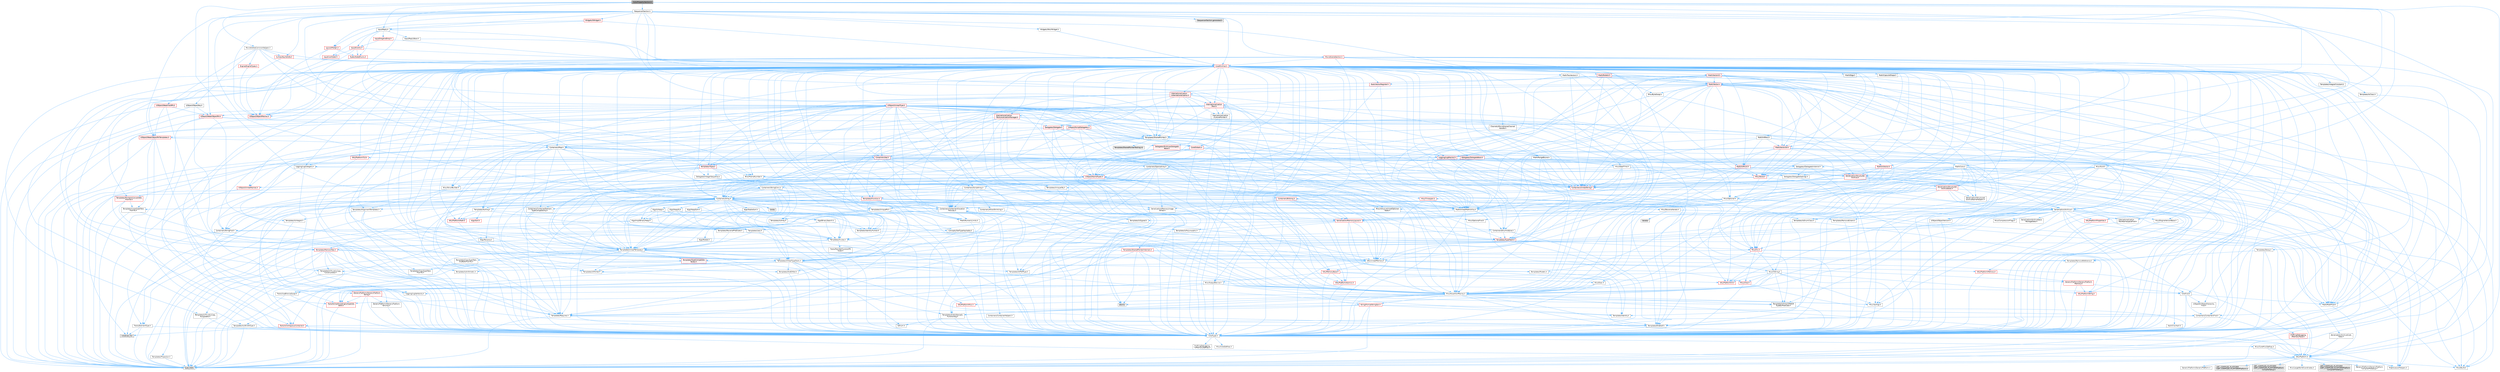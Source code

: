 digraph "ColorPropertySection.h"
{
 // INTERACTIVE_SVG=YES
 // LATEX_PDF_SIZE
  bgcolor="transparent";
  edge [fontname=Helvetica,fontsize=10,labelfontname=Helvetica,labelfontsize=10];
  node [fontname=Helvetica,fontsize=10,shape=box,height=0.2,width=0.4];
  Node1 [id="Node000001",label="ColorPropertySection.h",height=0.2,width=0.4,color="gray40", fillcolor="grey60", style="filled", fontcolor="black",tooltip=" "];
  Node1 -> Node2 [id="edge1_Node000001_Node000002",color="steelblue1",style="solid",tooltip=" "];
  Node2 [id="Node000002",label="Containers/Array.h",height=0.2,width=0.4,color="grey40", fillcolor="white", style="filled",URL="$df/dd0/Array_8h.html",tooltip=" "];
  Node2 -> Node3 [id="edge2_Node000002_Node000003",color="steelblue1",style="solid",tooltip=" "];
  Node3 [id="Node000003",label="CoreTypes.h",height=0.2,width=0.4,color="grey40", fillcolor="white", style="filled",URL="$dc/dec/CoreTypes_8h.html",tooltip=" "];
  Node3 -> Node4 [id="edge3_Node000003_Node000004",color="steelblue1",style="solid",tooltip=" "];
  Node4 [id="Node000004",label="HAL/Platform.h",height=0.2,width=0.4,color="grey40", fillcolor="white", style="filled",URL="$d9/dd0/Platform_8h.html",tooltip=" "];
  Node4 -> Node5 [id="edge4_Node000004_Node000005",color="steelblue1",style="solid",tooltip=" "];
  Node5 [id="Node000005",label="Misc/Build.h",height=0.2,width=0.4,color="grey40", fillcolor="white", style="filled",URL="$d3/dbb/Build_8h.html",tooltip=" "];
  Node4 -> Node6 [id="edge5_Node000004_Node000006",color="steelblue1",style="solid",tooltip=" "];
  Node6 [id="Node000006",label="Misc/LargeWorldCoordinates.h",height=0.2,width=0.4,color="grey40", fillcolor="white", style="filled",URL="$d2/dcb/LargeWorldCoordinates_8h.html",tooltip=" "];
  Node4 -> Node7 [id="edge6_Node000004_Node000007",color="steelblue1",style="solid",tooltip=" "];
  Node7 [id="Node000007",label="type_traits",height=0.2,width=0.4,color="grey60", fillcolor="#E0E0E0", style="filled",tooltip=" "];
  Node4 -> Node8 [id="edge7_Node000004_Node000008",color="steelblue1",style="solid",tooltip=" "];
  Node8 [id="Node000008",label="PreprocessorHelpers.h",height=0.2,width=0.4,color="grey40", fillcolor="white", style="filled",URL="$db/ddb/PreprocessorHelpers_8h.html",tooltip=" "];
  Node4 -> Node9 [id="edge8_Node000004_Node000009",color="steelblue1",style="solid",tooltip=" "];
  Node9 [id="Node000009",label="UBT_COMPILED_PLATFORM\l/UBT_COMPILED_PLATFORMPlatform\lCompilerPreSetup.h",height=0.2,width=0.4,color="grey60", fillcolor="#E0E0E0", style="filled",tooltip=" "];
  Node4 -> Node10 [id="edge9_Node000004_Node000010",color="steelblue1",style="solid",tooltip=" "];
  Node10 [id="Node000010",label="GenericPlatform/GenericPlatform\lCompilerPreSetup.h",height=0.2,width=0.4,color="grey40", fillcolor="white", style="filled",URL="$d9/dc8/GenericPlatformCompilerPreSetup_8h.html",tooltip=" "];
  Node4 -> Node11 [id="edge10_Node000004_Node000011",color="steelblue1",style="solid",tooltip=" "];
  Node11 [id="Node000011",label="GenericPlatform/GenericPlatform.h",height=0.2,width=0.4,color="grey40", fillcolor="white", style="filled",URL="$d6/d84/GenericPlatform_8h.html",tooltip=" "];
  Node4 -> Node12 [id="edge11_Node000004_Node000012",color="steelblue1",style="solid",tooltip=" "];
  Node12 [id="Node000012",label="UBT_COMPILED_PLATFORM\l/UBT_COMPILED_PLATFORMPlatform.h",height=0.2,width=0.4,color="grey60", fillcolor="#E0E0E0", style="filled",tooltip=" "];
  Node4 -> Node13 [id="edge12_Node000004_Node000013",color="steelblue1",style="solid",tooltip=" "];
  Node13 [id="Node000013",label="UBT_COMPILED_PLATFORM\l/UBT_COMPILED_PLATFORMPlatform\lCompilerSetup.h",height=0.2,width=0.4,color="grey60", fillcolor="#E0E0E0", style="filled",tooltip=" "];
  Node3 -> Node14 [id="edge13_Node000003_Node000014",color="steelblue1",style="solid",tooltip=" "];
  Node14 [id="Node000014",label="ProfilingDebugging\l/UMemoryDefines.h",height=0.2,width=0.4,color="grey40", fillcolor="white", style="filled",URL="$d2/da2/UMemoryDefines_8h.html",tooltip=" "];
  Node3 -> Node15 [id="edge14_Node000003_Node000015",color="steelblue1",style="solid",tooltip=" "];
  Node15 [id="Node000015",label="Misc/CoreMiscDefines.h",height=0.2,width=0.4,color="grey40", fillcolor="white", style="filled",URL="$da/d38/CoreMiscDefines_8h.html",tooltip=" "];
  Node15 -> Node4 [id="edge15_Node000015_Node000004",color="steelblue1",style="solid",tooltip=" "];
  Node15 -> Node8 [id="edge16_Node000015_Node000008",color="steelblue1",style="solid",tooltip=" "];
  Node3 -> Node16 [id="edge17_Node000003_Node000016",color="steelblue1",style="solid",tooltip=" "];
  Node16 [id="Node000016",label="Misc/CoreDefines.h",height=0.2,width=0.4,color="grey40", fillcolor="white", style="filled",URL="$d3/dd2/CoreDefines_8h.html",tooltip=" "];
  Node2 -> Node17 [id="edge18_Node000002_Node000017",color="steelblue1",style="solid",tooltip=" "];
  Node17 [id="Node000017",label="Misc/AssertionMacros.h",height=0.2,width=0.4,color="grey40", fillcolor="white", style="filled",URL="$d0/dfa/AssertionMacros_8h.html",tooltip=" "];
  Node17 -> Node3 [id="edge19_Node000017_Node000003",color="steelblue1",style="solid",tooltip=" "];
  Node17 -> Node4 [id="edge20_Node000017_Node000004",color="steelblue1",style="solid",tooltip=" "];
  Node17 -> Node18 [id="edge21_Node000017_Node000018",color="steelblue1",style="solid",tooltip=" "];
  Node18 [id="Node000018",label="HAL/PlatformMisc.h",height=0.2,width=0.4,color="red", fillcolor="#FFF0F0", style="filled",URL="$d0/df5/PlatformMisc_8h.html",tooltip=" "];
  Node18 -> Node3 [id="edge22_Node000018_Node000003",color="steelblue1",style="solid",tooltip=" "];
  Node17 -> Node8 [id="edge23_Node000017_Node000008",color="steelblue1",style="solid",tooltip=" "];
  Node17 -> Node54 [id="edge24_Node000017_Node000054",color="steelblue1",style="solid",tooltip=" "];
  Node54 [id="Node000054",label="Templates/EnableIf.h",height=0.2,width=0.4,color="grey40", fillcolor="white", style="filled",URL="$d7/d60/EnableIf_8h.html",tooltip=" "];
  Node54 -> Node3 [id="edge25_Node000054_Node000003",color="steelblue1",style="solid",tooltip=" "];
  Node17 -> Node55 [id="edge26_Node000017_Node000055",color="steelblue1",style="solid",tooltip=" "];
  Node55 [id="Node000055",label="Templates/IsArrayOrRefOf\lTypeByPredicate.h",height=0.2,width=0.4,color="grey40", fillcolor="white", style="filled",URL="$d6/da1/IsArrayOrRefOfTypeByPredicate_8h.html",tooltip=" "];
  Node55 -> Node3 [id="edge27_Node000055_Node000003",color="steelblue1",style="solid",tooltip=" "];
  Node17 -> Node56 [id="edge28_Node000017_Node000056",color="steelblue1",style="solid",tooltip=" "];
  Node56 [id="Node000056",label="Templates/IsValidVariadic\lFunctionArg.h",height=0.2,width=0.4,color="grey40", fillcolor="white", style="filled",URL="$d0/dc8/IsValidVariadicFunctionArg_8h.html",tooltip=" "];
  Node56 -> Node3 [id="edge29_Node000056_Node000003",color="steelblue1",style="solid",tooltip=" "];
  Node56 -> Node57 [id="edge30_Node000056_Node000057",color="steelblue1",style="solid",tooltip=" "];
  Node57 [id="Node000057",label="IsEnum.h",height=0.2,width=0.4,color="grey40", fillcolor="white", style="filled",URL="$d4/de5/IsEnum_8h.html",tooltip=" "];
  Node56 -> Node7 [id="edge31_Node000056_Node000007",color="steelblue1",style="solid",tooltip=" "];
  Node17 -> Node58 [id="edge32_Node000017_Node000058",color="steelblue1",style="solid",tooltip=" "];
  Node58 [id="Node000058",label="Traits/IsCharEncodingCompatible\lWith.h",height=0.2,width=0.4,color="red", fillcolor="#FFF0F0", style="filled",URL="$df/dd1/IsCharEncodingCompatibleWith_8h.html",tooltip=" "];
  Node58 -> Node7 [id="edge33_Node000058_Node000007",color="steelblue1",style="solid",tooltip=" "];
  Node17 -> Node60 [id="edge34_Node000017_Node000060",color="steelblue1",style="solid",tooltip=" "];
  Node60 [id="Node000060",label="Misc/VarArgs.h",height=0.2,width=0.4,color="grey40", fillcolor="white", style="filled",URL="$d5/d6f/VarArgs_8h.html",tooltip=" "];
  Node60 -> Node3 [id="edge35_Node000060_Node000003",color="steelblue1",style="solid",tooltip=" "];
  Node17 -> Node61 [id="edge36_Node000017_Node000061",color="steelblue1",style="solid",tooltip=" "];
  Node61 [id="Node000061",label="String/FormatStringSan.h",height=0.2,width=0.4,color="red", fillcolor="#FFF0F0", style="filled",URL="$d3/d8b/FormatStringSan_8h.html",tooltip=" "];
  Node61 -> Node7 [id="edge37_Node000061_Node000007",color="steelblue1",style="solid",tooltip=" "];
  Node61 -> Node3 [id="edge38_Node000061_Node000003",color="steelblue1",style="solid",tooltip=" "];
  Node61 -> Node62 [id="edge39_Node000061_Node000062",color="steelblue1",style="solid",tooltip=" "];
  Node62 [id="Node000062",label="Templates/Requires.h",height=0.2,width=0.4,color="grey40", fillcolor="white", style="filled",URL="$dc/d96/Requires_8h.html",tooltip=" "];
  Node62 -> Node54 [id="edge40_Node000062_Node000054",color="steelblue1",style="solid",tooltip=" "];
  Node62 -> Node7 [id="edge41_Node000062_Node000007",color="steelblue1",style="solid",tooltip=" "];
  Node61 -> Node63 [id="edge42_Node000061_Node000063",color="steelblue1",style="solid",tooltip=" "];
  Node63 [id="Node000063",label="Templates/Identity.h",height=0.2,width=0.4,color="grey40", fillcolor="white", style="filled",URL="$d0/dd5/Identity_8h.html",tooltip=" "];
  Node61 -> Node56 [id="edge43_Node000061_Node000056",color="steelblue1",style="solid",tooltip=" "];
  Node61 -> Node26 [id="edge44_Node000061_Node000026",color="steelblue1",style="solid",tooltip=" "];
  Node26 [id="Node000026",label="Containers/ContainersFwd.h",height=0.2,width=0.4,color="grey40", fillcolor="white", style="filled",URL="$d4/d0a/ContainersFwd_8h.html",tooltip=" "];
  Node26 -> Node4 [id="edge45_Node000026_Node000004",color="steelblue1",style="solid",tooltip=" "];
  Node26 -> Node3 [id="edge46_Node000026_Node000003",color="steelblue1",style="solid",tooltip=" "];
  Node26 -> Node23 [id="edge47_Node000026_Node000023",color="steelblue1",style="solid",tooltip=" "];
  Node23 [id="Node000023",label="Traits/IsContiguousContainer.h",height=0.2,width=0.4,color="red", fillcolor="#FFF0F0", style="filled",URL="$d5/d3c/IsContiguousContainer_8h.html",tooltip=" "];
  Node23 -> Node3 [id="edge48_Node000023_Node000003",color="steelblue1",style="solid",tooltip=" "];
  Node23 -> Node22 [id="edge49_Node000023_Node000022",color="steelblue1",style="solid",tooltip=" "];
  Node22 [id="Node000022",label="initializer_list",height=0.2,width=0.4,color="grey60", fillcolor="#E0E0E0", style="filled",tooltip=" "];
  Node17 -> Node67 [id="edge50_Node000017_Node000067",color="steelblue1",style="solid",tooltip=" "];
  Node67 [id="Node000067",label="atomic",height=0.2,width=0.4,color="grey60", fillcolor="#E0E0E0", style="filled",tooltip=" "];
  Node2 -> Node68 [id="edge51_Node000002_Node000068",color="steelblue1",style="solid",tooltip=" "];
  Node68 [id="Node000068",label="Misc/IntrusiveUnsetOptional\lState.h",height=0.2,width=0.4,color="grey40", fillcolor="white", style="filled",URL="$d2/d0a/IntrusiveUnsetOptionalState_8h.html",tooltip=" "];
  Node68 -> Node69 [id="edge52_Node000068_Node000069",color="steelblue1",style="solid",tooltip=" "];
  Node69 [id="Node000069",label="Misc/OptionalFwd.h",height=0.2,width=0.4,color="grey40", fillcolor="white", style="filled",URL="$dc/d50/OptionalFwd_8h.html",tooltip=" "];
  Node2 -> Node70 [id="edge53_Node000002_Node000070",color="steelblue1",style="solid",tooltip=" "];
  Node70 [id="Node000070",label="Misc/ReverseIterate.h",height=0.2,width=0.4,color="grey40", fillcolor="white", style="filled",URL="$db/de3/ReverseIterate_8h.html",tooltip=" "];
  Node70 -> Node4 [id="edge54_Node000070_Node000004",color="steelblue1",style="solid",tooltip=" "];
  Node70 -> Node71 [id="edge55_Node000070_Node000071",color="steelblue1",style="solid",tooltip=" "];
  Node71 [id="Node000071",label="iterator",height=0.2,width=0.4,color="grey60", fillcolor="#E0E0E0", style="filled",tooltip=" "];
  Node2 -> Node72 [id="edge56_Node000002_Node000072",color="steelblue1",style="solid",tooltip=" "];
  Node72 [id="Node000072",label="HAL/UnrealMemory.h",height=0.2,width=0.4,color="grey40", fillcolor="white", style="filled",URL="$d9/d96/UnrealMemory_8h.html",tooltip=" "];
  Node72 -> Node3 [id="edge57_Node000072_Node000003",color="steelblue1",style="solid",tooltip=" "];
  Node72 -> Node73 [id="edge58_Node000072_Node000073",color="steelblue1",style="solid",tooltip=" "];
  Node73 [id="Node000073",label="GenericPlatform/GenericPlatform\lMemory.h",height=0.2,width=0.4,color="red", fillcolor="#FFF0F0", style="filled",URL="$dd/d22/GenericPlatformMemory_8h.html",tooltip=" "];
  Node73 -> Node25 [id="edge59_Node000073_Node000025",color="steelblue1",style="solid",tooltip=" "];
  Node25 [id="Node000025",label="CoreFwd.h",height=0.2,width=0.4,color="grey40", fillcolor="white", style="filled",URL="$d1/d1e/CoreFwd_8h.html",tooltip=" "];
  Node25 -> Node3 [id="edge60_Node000025_Node000003",color="steelblue1",style="solid",tooltip=" "];
  Node25 -> Node26 [id="edge61_Node000025_Node000026",color="steelblue1",style="solid",tooltip=" "];
  Node25 -> Node27 [id="edge62_Node000025_Node000027",color="steelblue1",style="solid",tooltip=" "];
  Node27 [id="Node000027",label="Math/MathFwd.h",height=0.2,width=0.4,color="grey40", fillcolor="white", style="filled",URL="$d2/d10/MathFwd_8h.html",tooltip=" "];
  Node27 -> Node4 [id="edge63_Node000027_Node000004",color="steelblue1",style="solid",tooltip=" "];
  Node25 -> Node28 [id="edge64_Node000025_Node000028",color="steelblue1",style="solid",tooltip=" "];
  Node28 [id="Node000028",label="UObject/UObjectHierarchy\lFwd.h",height=0.2,width=0.4,color="grey40", fillcolor="white", style="filled",URL="$d3/d13/UObjectHierarchyFwd_8h.html",tooltip=" "];
  Node73 -> Node3 [id="edge65_Node000073_Node000003",color="steelblue1",style="solid",tooltip=" "];
  Node73 -> Node74 [id="edge66_Node000073_Node000074",color="steelblue1",style="solid",tooltip=" "];
  Node74 [id="Node000074",label="HAL/PlatformString.h",height=0.2,width=0.4,color="red", fillcolor="#FFF0F0", style="filled",URL="$db/db5/PlatformString_8h.html",tooltip=" "];
  Node74 -> Node3 [id="edge67_Node000074_Node000003",color="steelblue1",style="solid",tooltip=" "];
  Node72 -> Node76 [id="edge68_Node000072_Node000076",color="steelblue1",style="solid",tooltip=" "];
  Node76 [id="Node000076",label="HAL/MemoryBase.h",height=0.2,width=0.4,color="red", fillcolor="#FFF0F0", style="filled",URL="$d6/d9f/MemoryBase_8h.html",tooltip=" "];
  Node76 -> Node3 [id="edge69_Node000076_Node000003",color="steelblue1",style="solid",tooltip=" "];
  Node76 -> Node47 [id="edge70_Node000076_Node000047",color="steelblue1",style="solid",tooltip=" "];
  Node47 [id="Node000047",label="HAL/PlatformAtomics.h",height=0.2,width=0.4,color="red", fillcolor="#FFF0F0", style="filled",URL="$d3/d36/PlatformAtomics_8h.html",tooltip=" "];
  Node47 -> Node3 [id="edge71_Node000047_Node000003",color="steelblue1",style="solid",tooltip=" "];
  Node76 -> Node30 [id="edge72_Node000076_Node000030",color="steelblue1",style="solid",tooltip=" "];
  Node30 [id="Node000030",label="HAL/PlatformCrt.h",height=0.2,width=0.4,color="red", fillcolor="#FFF0F0", style="filled",URL="$d8/d75/PlatformCrt_8h.html",tooltip=" "];
  Node76 -> Node77 [id="edge73_Node000076_Node000077",color="steelblue1",style="solid",tooltip=" "];
  Node77 [id="Node000077",label="Misc/Exec.h",height=0.2,width=0.4,color="grey40", fillcolor="white", style="filled",URL="$de/ddb/Exec_8h.html",tooltip=" "];
  Node77 -> Node3 [id="edge74_Node000077_Node000003",color="steelblue1",style="solid",tooltip=" "];
  Node77 -> Node17 [id="edge75_Node000077_Node000017",color="steelblue1",style="solid",tooltip=" "];
  Node76 -> Node78 [id="edge76_Node000076_Node000078",color="steelblue1",style="solid",tooltip=" "];
  Node78 [id="Node000078",label="Misc/OutputDevice.h",height=0.2,width=0.4,color="grey40", fillcolor="white", style="filled",URL="$d7/d32/OutputDevice_8h.html",tooltip=" "];
  Node78 -> Node25 [id="edge77_Node000078_Node000025",color="steelblue1",style="solid",tooltip=" "];
  Node78 -> Node3 [id="edge78_Node000078_Node000003",color="steelblue1",style="solid",tooltip=" "];
  Node78 -> Node79 [id="edge79_Node000078_Node000079",color="steelblue1",style="solid",tooltip=" "];
  Node79 [id="Node000079",label="Logging/LogVerbosity.h",height=0.2,width=0.4,color="grey40", fillcolor="white", style="filled",URL="$d2/d8f/LogVerbosity_8h.html",tooltip=" "];
  Node79 -> Node3 [id="edge80_Node000079_Node000003",color="steelblue1",style="solid",tooltip=" "];
  Node78 -> Node60 [id="edge81_Node000078_Node000060",color="steelblue1",style="solid",tooltip=" "];
  Node78 -> Node55 [id="edge82_Node000078_Node000055",color="steelblue1",style="solid",tooltip=" "];
  Node78 -> Node56 [id="edge83_Node000078_Node000056",color="steelblue1",style="solid",tooltip=" "];
  Node78 -> Node58 [id="edge84_Node000078_Node000058",color="steelblue1",style="solid",tooltip=" "];
  Node72 -> Node89 [id="edge85_Node000072_Node000089",color="steelblue1",style="solid",tooltip=" "];
  Node89 [id="Node000089",label="HAL/PlatformMemory.h",height=0.2,width=0.4,color="red", fillcolor="#FFF0F0", style="filled",URL="$de/d68/PlatformMemory_8h.html",tooltip=" "];
  Node89 -> Node3 [id="edge86_Node000089_Node000003",color="steelblue1",style="solid",tooltip=" "];
  Node89 -> Node73 [id="edge87_Node000089_Node000073",color="steelblue1",style="solid",tooltip=" "];
  Node72 -> Node91 [id="edge88_Node000072_Node000091",color="steelblue1",style="solid",tooltip=" "];
  Node91 [id="Node000091",label="ProfilingDebugging\l/MemoryTrace.h",height=0.2,width=0.4,color="red", fillcolor="#FFF0F0", style="filled",URL="$da/dd7/MemoryTrace_8h.html",tooltip=" "];
  Node91 -> Node4 [id="edge89_Node000091_Node000004",color="steelblue1",style="solid",tooltip=" "];
  Node72 -> Node92 [id="edge90_Node000072_Node000092",color="steelblue1",style="solid",tooltip=" "];
  Node92 [id="Node000092",label="Templates/IsPointer.h",height=0.2,width=0.4,color="grey40", fillcolor="white", style="filled",URL="$d7/d05/IsPointer_8h.html",tooltip=" "];
  Node92 -> Node3 [id="edge91_Node000092_Node000003",color="steelblue1",style="solid",tooltip=" "];
  Node2 -> Node93 [id="edge92_Node000002_Node000093",color="steelblue1",style="solid",tooltip=" "];
  Node93 [id="Node000093",label="Templates/UnrealTypeTraits.h",height=0.2,width=0.4,color="grey40", fillcolor="white", style="filled",URL="$d2/d2d/UnrealTypeTraits_8h.html",tooltip=" "];
  Node93 -> Node3 [id="edge93_Node000093_Node000003",color="steelblue1",style="solid",tooltip=" "];
  Node93 -> Node92 [id="edge94_Node000093_Node000092",color="steelblue1",style="solid",tooltip=" "];
  Node93 -> Node17 [id="edge95_Node000093_Node000017",color="steelblue1",style="solid",tooltip=" "];
  Node93 -> Node85 [id="edge96_Node000093_Node000085",color="steelblue1",style="solid",tooltip=" "];
  Node85 [id="Node000085",label="Templates/AndOrNot.h",height=0.2,width=0.4,color="grey40", fillcolor="white", style="filled",URL="$db/d0a/AndOrNot_8h.html",tooltip=" "];
  Node85 -> Node3 [id="edge97_Node000085_Node000003",color="steelblue1",style="solid",tooltip=" "];
  Node93 -> Node54 [id="edge98_Node000093_Node000054",color="steelblue1",style="solid",tooltip=" "];
  Node93 -> Node94 [id="edge99_Node000093_Node000094",color="steelblue1",style="solid",tooltip=" "];
  Node94 [id="Node000094",label="Templates/IsArithmetic.h",height=0.2,width=0.4,color="grey40", fillcolor="white", style="filled",URL="$d2/d5d/IsArithmetic_8h.html",tooltip=" "];
  Node94 -> Node3 [id="edge100_Node000094_Node000003",color="steelblue1",style="solid",tooltip=" "];
  Node93 -> Node57 [id="edge101_Node000093_Node000057",color="steelblue1",style="solid",tooltip=" "];
  Node93 -> Node95 [id="edge102_Node000093_Node000095",color="steelblue1",style="solid",tooltip=" "];
  Node95 [id="Node000095",label="Templates/Models.h",height=0.2,width=0.4,color="grey40", fillcolor="white", style="filled",URL="$d3/d0c/Models_8h.html",tooltip=" "];
  Node95 -> Node63 [id="edge103_Node000095_Node000063",color="steelblue1",style="solid",tooltip=" "];
  Node93 -> Node96 [id="edge104_Node000093_Node000096",color="steelblue1",style="solid",tooltip=" "];
  Node96 [id="Node000096",label="Templates/IsPODType.h",height=0.2,width=0.4,color="grey40", fillcolor="white", style="filled",URL="$d7/db1/IsPODType_8h.html",tooltip=" "];
  Node96 -> Node3 [id="edge105_Node000096_Node000003",color="steelblue1",style="solid",tooltip=" "];
  Node93 -> Node97 [id="edge106_Node000093_Node000097",color="steelblue1",style="solid",tooltip=" "];
  Node97 [id="Node000097",label="Templates/IsUECoreType.h",height=0.2,width=0.4,color="grey40", fillcolor="white", style="filled",URL="$d1/db8/IsUECoreType_8h.html",tooltip=" "];
  Node97 -> Node3 [id="edge107_Node000097_Node000003",color="steelblue1",style="solid",tooltip=" "];
  Node97 -> Node7 [id="edge108_Node000097_Node000007",color="steelblue1",style="solid",tooltip=" "];
  Node93 -> Node86 [id="edge109_Node000093_Node000086",color="steelblue1",style="solid",tooltip=" "];
  Node86 [id="Node000086",label="Templates/IsTriviallyCopy\lConstructible.h",height=0.2,width=0.4,color="grey40", fillcolor="white", style="filled",URL="$d3/d78/IsTriviallyCopyConstructible_8h.html",tooltip=" "];
  Node86 -> Node3 [id="edge110_Node000086_Node000003",color="steelblue1",style="solid",tooltip=" "];
  Node86 -> Node7 [id="edge111_Node000086_Node000007",color="steelblue1",style="solid",tooltip=" "];
  Node2 -> Node98 [id="edge112_Node000002_Node000098",color="steelblue1",style="solid",tooltip=" "];
  Node98 [id="Node000098",label="Templates/UnrealTemplate.h",height=0.2,width=0.4,color="grey40", fillcolor="white", style="filled",URL="$d4/d24/UnrealTemplate_8h.html",tooltip=" "];
  Node98 -> Node3 [id="edge113_Node000098_Node000003",color="steelblue1",style="solid",tooltip=" "];
  Node98 -> Node92 [id="edge114_Node000098_Node000092",color="steelblue1",style="solid",tooltip=" "];
  Node98 -> Node72 [id="edge115_Node000098_Node000072",color="steelblue1",style="solid",tooltip=" "];
  Node98 -> Node99 [id="edge116_Node000098_Node000099",color="steelblue1",style="solid",tooltip=" "];
  Node99 [id="Node000099",label="Templates/CopyQualifiers\lAndRefsFromTo.h",height=0.2,width=0.4,color="grey40", fillcolor="white", style="filled",URL="$d3/db3/CopyQualifiersAndRefsFromTo_8h.html",tooltip=" "];
  Node99 -> Node100 [id="edge117_Node000099_Node000100",color="steelblue1",style="solid",tooltip=" "];
  Node100 [id="Node000100",label="Templates/CopyQualifiers\lFromTo.h",height=0.2,width=0.4,color="grey40", fillcolor="white", style="filled",URL="$d5/db4/CopyQualifiersFromTo_8h.html",tooltip=" "];
  Node98 -> Node93 [id="edge118_Node000098_Node000093",color="steelblue1",style="solid",tooltip=" "];
  Node98 -> Node101 [id="edge119_Node000098_Node000101",color="steelblue1",style="solid",tooltip=" "];
  Node101 [id="Node000101",label="Templates/RemoveReference.h",height=0.2,width=0.4,color="grey40", fillcolor="white", style="filled",URL="$da/dbe/RemoveReference_8h.html",tooltip=" "];
  Node101 -> Node3 [id="edge120_Node000101_Node000003",color="steelblue1",style="solid",tooltip=" "];
  Node98 -> Node62 [id="edge121_Node000098_Node000062",color="steelblue1",style="solid",tooltip=" "];
  Node98 -> Node102 [id="edge122_Node000098_Node000102",color="steelblue1",style="solid",tooltip=" "];
  Node102 [id="Node000102",label="Templates/TypeCompatible\lBytes.h",height=0.2,width=0.4,color="red", fillcolor="#FFF0F0", style="filled",URL="$df/d0a/TypeCompatibleBytes_8h.html",tooltip=" "];
  Node102 -> Node3 [id="edge123_Node000102_Node000003",color="steelblue1",style="solid",tooltip=" "];
  Node102 -> Node7 [id="edge124_Node000102_Node000007",color="steelblue1",style="solid",tooltip=" "];
  Node98 -> Node63 [id="edge125_Node000098_Node000063",color="steelblue1",style="solid",tooltip=" "];
  Node98 -> Node23 [id="edge126_Node000098_Node000023",color="steelblue1",style="solid",tooltip=" "];
  Node98 -> Node103 [id="edge127_Node000098_Node000103",color="steelblue1",style="solid",tooltip=" "];
  Node103 [id="Node000103",label="Traits/UseBitwiseSwap.h",height=0.2,width=0.4,color="grey40", fillcolor="white", style="filled",URL="$db/df3/UseBitwiseSwap_8h.html",tooltip=" "];
  Node103 -> Node3 [id="edge128_Node000103_Node000003",color="steelblue1",style="solid",tooltip=" "];
  Node103 -> Node7 [id="edge129_Node000103_Node000007",color="steelblue1",style="solid",tooltip=" "];
  Node98 -> Node7 [id="edge130_Node000098_Node000007",color="steelblue1",style="solid",tooltip=" "];
  Node2 -> Node104 [id="edge131_Node000002_Node000104",color="steelblue1",style="solid",tooltip=" "];
  Node104 [id="Node000104",label="Containers/AllowShrinking.h",height=0.2,width=0.4,color="grey40", fillcolor="white", style="filled",URL="$d7/d1a/AllowShrinking_8h.html",tooltip=" "];
  Node104 -> Node3 [id="edge132_Node000104_Node000003",color="steelblue1",style="solid",tooltip=" "];
  Node2 -> Node105 [id="edge133_Node000002_Node000105",color="steelblue1",style="solid",tooltip=" "];
  Node105 [id="Node000105",label="Containers/ContainerAllocation\lPolicies.h",height=0.2,width=0.4,color="grey40", fillcolor="white", style="filled",URL="$d7/dff/ContainerAllocationPolicies_8h.html",tooltip=" "];
  Node105 -> Node3 [id="edge134_Node000105_Node000003",color="steelblue1",style="solid",tooltip=" "];
  Node105 -> Node106 [id="edge135_Node000105_Node000106",color="steelblue1",style="solid",tooltip=" "];
  Node106 [id="Node000106",label="Containers/ContainerHelpers.h",height=0.2,width=0.4,color="grey40", fillcolor="white", style="filled",URL="$d7/d33/ContainerHelpers_8h.html",tooltip=" "];
  Node106 -> Node3 [id="edge136_Node000106_Node000003",color="steelblue1",style="solid",tooltip=" "];
  Node105 -> Node105 [id="edge137_Node000105_Node000105",color="steelblue1",style="solid",tooltip=" "];
  Node105 -> Node107 [id="edge138_Node000105_Node000107",color="steelblue1",style="solid",tooltip=" "];
  Node107 [id="Node000107",label="HAL/PlatformMath.h",height=0.2,width=0.4,color="red", fillcolor="#FFF0F0", style="filled",URL="$dc/d53/PlatformMath_8h.html",tooltip=" "];
  Node107 -> Node3 [id="edge139_Node000107_Node000003",color="steelblue1",style="solid",tooltip=" "];
  Node105 -> Node72 [id="edge140_Node000105_Node000072",color="steelblue1",style="solid",tooltip=" "];
  Node105 -> Node40 [id="edge141_Node000105_Node000040",color="steelblue1",style="solid",tooltip=" "];
  Node40 [id="Node000040",label="Math/NumericLimits.h",height=0.2,width=0.4,color="grey40", fillcolor="white", style="filled",URL="$df/d1b/NumericLimits_8h.html",tooltip=" "];
  Node40 -> Node3 [id="edge142_Node000040_Node000003",color="steelblue1",style="solid",tooltip=" "];
  Node105 -> Node17 [id="edge143_Node000105_Node000017",color="steelblue1",style="solid",tooltip=" "];
  Node105 -> Node115 [id="edge144_Node000105_Node000115",color="steelblue1",style="solid",tooltip=" "];
  Node115 [id="Node000115",label="Templates/IsPolymorphic.h",height=0.2,width=0.4,color="grey40", fillcolor="white", style="filled",URL="$dc/d20/IsPolymorphic_8h.html",tooltip=" "];
  Node105 -> Node116 [id="edge145_Node000105_Node000116",color="steelblue1",style="solid",tooltip=" "];
  Node116 [id="Node000116",label="Templates/MemoryOps.h",height=0.2,width=0.4,color="red", fillcolor="#FFF0F0", style="filled",URL="$db/dea/MemoryOps_8h.html",tooltip=" "];
  Node116 -> Node3 [id="edge146_Node000116_Node000003",color="steelblue1",style="solid",tooltip=" "];
  Node116 -> Node72 [id="edge147_Node000116_Node000072",color="steelblue1",style="solid",tooltip=" "];
  Node116 -> Node87 [id="edge148_Node000116_Node000087",color="steelblue1",style="solid",tooltip=" "];
  Node87 [id="Node000087",label="Templates/IsTriviallyCopy\lAssignable.h",height=0.2,width=0.4,color="grey40", fillcolor="white", style="filled",URL="$d2/df2/IsTriviallyCopyAssignable_8h.html",tooltip=" "];
  Node87 -> Node3 [id="edge149_Node000087_Node000003",color="steelblue1",style="solid",tooltip=" "];
  Node87 -> Node7 [id="edge150_Node000087_Node000007",color="steelblue1",style="solid",tooltip=" "];
  Node116 -> Node86 [id="edge151_Node000116_Node000086",color="steelblue1",style="solid",tooltip=" "];
  Node116 -> Node62 [id="edge152_Node000116_Node000062",color="steelblue1",style="solid",tooltip=" "];
  Node116 -> Node93 [id="edge153_Node000116_Node000093",color="steelblue1",style="solid",tooltip=" "];
  Node116 -> Node103 [id="edge154_Node000116_Node000103",color="steelblue1",style="solid",tooltip=" "];
  Node116 -> Node7 [id="edge155_Node000116_Node000007",color="steelblue1",style="solid",tooltip=" "];
  Node105 -> Node102 [id="edge156_Node000105_Node000102",color="steelblue1",style="solid",tooltip=" "];
  Node105 -> Node7 [id="edge157_Node000105_Node000007",color="steelblue1",style="solid",tooltip=" "];
  Node2 -> Node117 [id="edge158_Node000002_Node000117",color="steelblue1",style="solid",tooltip=" "];
  Node117 [id="Node000117",label="Containers/ContainerElement\lTypeCompatibility.h",height=0.2,width=0.4,color="grey40", fillcolor="white", style="filled",URL="$df/ddf/ContainerElementTypeCompatibility_8h.html",tooltip=" "];
  Node117 -> Node3 [id="edge159_Node000117_Node000003",color="steelblue1",style="solid",tooltip=" "];
  Node117 -> Node93 [id="edge160_Node000117_Node000093",color="steelblue1",style="solid",tooltip=" "];
  Node2 -> Node118 [id="edge161_Node000002_Node000118",color="steelblue1",style="solid",tooltip=" "];
  Node118 [id="Node000118",label="Serialization/Archive.h",height=0.2,width=0.4,color="grey40", fillcolor="white", style="filled",URL="$d7/d3b/Archive_8h.html",tooltip=" "];
  Node118 -> Node25 [id="edge162_Node000118_Node000025",color="steelblue1",style="solid",tooltip=" "];
  Node118 -> Node3 [id="edge163_Node000118_Node000003",color="steelblue1",style="solid",tooltip=" "];
  Node118 -> Node119 [id="edge164_Node000118_Node000119",color="steelblue1",style="solid",tooltip=" "];
  Node119 [id="Node000119",label="HAL/PlatformProperties.h",height=0.2,width=0.4,color="red", fillcolor="#FFF0F0", style="filled",URL="$d9/db0/PlatformProperties_8h.html",tooltip=" "];
  Node119 -> Node3 [id="edge165_Node000119_Node000003",color="steelblue1",style="solid",tooltip=" "];
  Node118 -> Node122 [id="edge166_Node000118_Node000122",color="steelblue1",style="solid",tooltip=" "];
  Node122 [id="Node000122",label="Internationalization\l/TextNamespaceFwd.h",height=0.2,width=0.4,color="grey40", fillcolor="white", style="filled",URL="$d8/d97/TextNamespaceFwd_8h.html",tooltip=" "];
  Node122 -> Node3 [id="edge167_Node000122_Node000003",color="steelblue1",style="solid",tooltip=" "];
  Node118 -> Node27 [id="edge168_Node000118_Node000027",color="steelblue1",style="solid",tooltip=" "];
  Node118 -> Node17 [id="edge169_Node000118_Node000017",color="steelblue1",style="solid",tooltip=" "];
  Node118 -> Node5 [id="edge170_Node000118_Node000005",color="steelblue1",style="solid",tooltip=" "];
  Node118 -> Node41 [id="edge171_Node000118_Node000041",color="steelblue1",style="solid",tooltip=" "];
  Node41 [id="Node000041",label="Misc/CompressionFlags.h",height=0.2,width=0.4,color="grey40", fillcolor="white", style="filled",URL="$d9/d76/CompressionFlags_8h.html",tooltip=" "];
  Node118 -> Node123 [id="edge172_Node000118_Node000123",color="steelblue1",style="solid",tooltip=" "];
  Node123 [id="Node000123",label="Misc/EngineVersionBase.h",height=0.2,width=0.4,color="grey40", fillcolor="white", style="filled",URL="$d5/d2b/EngineVersionBase_8h.html",tooltip=" "];
  Node123 -> Node3 [id="edge173_Node000123_Node000003",color="steelblue1",style="solid",tooltip=" "];
  Node118 -> Node60 [id="edge174_Node000118_Node000060",color="steelblue1",style="solid",tooltip=" "];
  Node118 -> Node124 [id="edge175_Node000118_Node000124",color="steelblue1",style="solid",tooltip=" "];
  Node124 [id="Node000124",label="Serialization/ArchiveCook\lData.h",height=0.2,width=0.4,color="grey40", fillcolor="white", style="filled",URL="$dc/db6/ArchiveCookData_8h.html",tooltip=" "];
  Node124 -> Node4 [id="edge176_Node000124_Node000004",color="steelblue1",style="solid",tooltip=" "];
  Node118 -> Node125 [id="edge177_Node000118_Node000125",color="steelblue1",style="solid",tooltip=" "];
  Node125 [id="Node000125",label="Serialization/ArchiveSave\lPackageData.h",height=0.2,width=0.4,color="grey40", fillcolor="white", style="filled",URL="$d1/d37/ArchiveSavePackageData_8h.html",tooltip=" "];
  Node118 -> Node54 [id="edge178_Node000118_Node000054",color="steelblue1",style="solid",tooltip=" "];
  Node118 -> Node55 [id="edge179_Node000118_Node000055",color="steelblue1",style="solid",tooltip=" "];
  Node118 -> Node126 [id="edge180_Node000118_Node000126",color="steelblue1",style="solid",tooltip=" "];
  Node126 [id="Node000126",label="Templates/IsEnumClass.h",height=0.2,width=0.4,color="grey40", fillcolor="white", style="filled",URL="$d7/d15/IsEnumClass_8h.html",tooltip=" "];
  Node126 -> Node3 [id="edge181_Node000126_Node000003",color="steelblue1",style="solid",tooltip=" "];
  Node126 -> Node85 [id="edge182_Node000126_Node000085",color="steelblue1",style="solid",tooltip=" "];
  Node118 -> Node112 [id="edge183_Node000118_Node000112",color="steelblue1",style="solid",tooltip=" "];
  Node112 [id="Node000112",label="Templates/IsSigned.h",height=0.2,width=0.4,color="grey40", fillcolor="white", style="filled",URL="$d8/dd8/IsSigned_8h.html",tooltip=" "];
  Node112 -> Node3 [id="edge184_Node000112_Node000003",color="steelblue1",style="solid",tooltip=" "];
  Node118 -> Node56 [id="edge185_Node000118_Node000056",color="steelblue1",style="solid",tooltip=" "];
  Node118 -> Node98 [id="edge186_Node000118_Node000098",color="steelblue1",style="solid",tooltip=" "];
  Node118 -> Node58 [id="edge187_Node000118_Node000058",color="steelblue1",style="solid",tooltip=" "];
  Node118 -> Node127 [id="edge188_Node000118_Node000127",color="steelblue1",style="solid",tooltip=" "];
  Node127 [id="Node000127",label="UObject/ObjectVersion.h",height=0.2,width=0.4,color="grey40", fillcolor="white", style="filled",URL="$da/d63/ObjectVersion_8h.html",tooltip=" "];
  Node127 -> Node3 [id="edge189_Node000127_Node000003",color="steelblue1",style="solid",tooltip=" "];
  Node2 -> Node128 [id="edge190_Node000002_Node000128",color="steelblue1",style="solid",tooltip=" "];
  Node128 [id="Node000128",label="Serialization/MemoryImage\lWriter.h",height=0.2,width=0.4,color="grey40", fillcolor="white", style="filled",URL="$d0/d08/MemoryImageWriter_8h.html",tooltip=" "];
  Node128 -> Node3 [id="edge191_Node000128_Node000003",color="steelblue1",style="solid",tooltip=" "];
  Node128 -> Node129 [id="edge192_Node000128_Node000129",color="steelblue1",style="solid",tooltip=" "];
  Node129 [id="Node000129",label="Serialization/MemoryLayout.h",height=0.2,width=0.4,color="red", fillcolor="#FFF0F0", style="filled",URL="$d7/d66/MemoryLayout_8h.html",tooltip=" "];
  Node129 -> Node132 [id="edge193_Node000129_Node000132",color="steelblue1",style="solid",tooltip=" "];
  Node132 [id="Node000132",label="Containers/EnumAsByte.h",height=0.2,width=0.4,color="grey40", fillcolor="white", style="filled",URL="$d6/d9a/EnumAsByte_8h.html",tooltip=" "];
  Node132 -> Node3 [id="edge194_Node000132_Node000003",color="steelblue1",style="solid",tooltip=" "];
  Node132 -> Node96 [id="edge195_Node000132_Node000096",color="steelblue1",style="solid",tooltip=" "];
  Node132 -> Node133 [id="edge196_Node000132_Node000133",color="steelblue1",style="solid",tooltip=" "];
  Node133 [id="Node000133",label="Templates/TypeHash.h",height=0.2,width=0.4,color="red", fillcolor="#FFF0F0", style="filled",URL="$d1/d62/TypeHash_8h.html",tooltip=" "];
  Node133 -> Node3 [id="edge197_Node000133_Node000003",color="steelblue1",style="solid",tooltip=" "];
  Node133 -> Node62 [id="edge198_Node000133_Node000062",color="steelblue1",style="solid",tooltip=" "];
  Node133 -> Node134 [id="edge199_Node000133_Node000134",color="steelblue1",style="solid",tooltip=" "];
  Node134 [id="Node000134",label="Misc/Crc.h",height=0.2,width=0.4,color="red", fillcolor="#FFF0F0", style="filled",URL="$d4/dd2/Crc_8h.html",tooltip=" "];
  Node134 -> Node3 [id="edge200_Node000134_Node000003",color="steelblue1",style="solid",tooltip=" "];
  Node134 -> Node74 [id="edge201_Node000134_Node000074",color="steelblue1",style="solid",tooltip=" "];
  Node134 -> Node17 [id="edge202_Node000134_Node000017",color="steelblue1",style="solid",tooltip=" "];
  Node134 -> Node135 [id="edge203_Node000134_Node000135",color="steelblue1",style="solid",tooltip=" "];
  Node135 [id="Node000135",label="Misc/CString.h",height=0.2,width=0.4,color="grey40", fillcolor="white", style="filled",URL="$d2/d49/CString_8h.html",tooltip=" "];
  Node135 -> Node3 [id="edge204_Node000135_Node000003",color="steelblue1",style="solid",tooltip=" "];
  Node135 -> Node30 [id="edge205_Node000135_Node000030",color="steelblue1",style="solid",tooltip=" "];
  Node135 -> Node74 [id="edge206_Node000135_Node000074",color="steelblue1",style="solid",tooltip=" "];
  Node135 -> Node17 [id="edge207_Node000135_Node000017",color="steelblue1",style="solid",tooltip=" "];
  Node135 -> Node136 [id="edge208_Node000135_Node000136",color="steelblue1",style="solid",tooltip=" "];
  Node136 [id="Node000136",label="Misc/Char.h",height=0.2,width=0.4,color="red", fillcolor="#FFF0F0", style="filled",URL="$d0/d58/Char_8h.html",tooltip=" "];
  Node136 -> Node3 [id="edge209_Node000136_Node000003",color="steelblue1",style="solid",tooltip=" "];
  Node136 -> Node7 [id="edge210_Node000136_Node000007",color="steelblue1",style="solid",tooltip=" "];
  Node135 -> Node60 [id="edge211_Node000135_Node000060",color="steelblue1",style="solid",tooltip=" "];
  Node135 -> Node55 [id="edge212_Node000135_Node000055",color="steelblue1",style="solid",tooltip=" "];
  Node135 -> Node56 [id="edge213_Node000135_Node000056",color="steelblue1",style="solid",tooltip=" "];
  Node135 -> Node58 [id="edge214_Node000135_Node000058",color="steelblue1",style="solid",tooltip=" "];
  Node134 -> Node136 [id="edge215_Node000134_Node000136",color="steelblue1",style="solid",tooltip=" "];
  Node134 -> Node93 [id="edge216_Node000134_Node000093",color="steelblue1",style="solid",tooltip=" "];
  Node133 -> Node7 [id="edge217_Node000133_Node000007",color="steelblue1",style="solid",tooltip=" "];
  Node129 -> Node20 [id="edge218_Node000129_Node000020",color="steelblue1",style="solid",tooltip=" "];
  Node20 [id="Node000020",label="Containers/StringFwd.h",height=0.2,width=0.4,color="grey40", fillcolor="white", style="filled",URL="$df/d37/StringFwd_8h.html",tooltip=" "];
  Node20 -> Node3 [id="edge219_Node000020_Node000003",color="steelblue1",style="solid",tooltip=" "];
  Node20 -> Node21 [id="edge220_Node000020_Node000021",color="steelblue1",style="solid",tooltip=" "];
  Node21 [id="Node000021",label="Traits/ElementType.h",height=0.2,width=0.4,color="grey40", fillcolor="white", style="filled",URL="$d5/d4f/ElementType_8h.html",tooltip=" "];
  Node21 -> Node4 [id="edge221_Node000021_Node000004",color="steelblue1",style="solid",tooltip=" "];
  Node21 -> Node22 [id="edge222_Node000021_Node000022",color="steelblue1",style="solid",tooltip=" "];
  Node21 -> Node7 [id="edge223_Node000021_Node000007",color="steelblue1",style="solid",tooltip=" "];
  Node20 -> Node23 [id="edge224_Node000020_Node000023",color="steelblue1",style="solid",tooltip=" "];
  Node129 -> Node72 [id="edge225_Node000129_Node000072",color="steelblue1",style="solid",tooltip=" "];
  Node129 -> Node54 [id="edge226_Node000129_Node000054",color="steelblue1",style="solid",tooltip=" "];
  Node129 -> Node115 [id="edge227_Node000129_Node000115",color="steelblue1",style="solid",tooltip=" "];
  Node129 -> Node95 [id="edge228_Node000129_Node000095",color="steelblue1",style="solid",tooltip=" "];
  Node129 -> Node98 [id="edge229_Node000129_Node000098",color="steelblue1",style="solid",tooltip=" "];
  Node2 -> Node142 [id="edge230_Node000002_Node000142",color="steelblue1",style="solid",tooltip=" "];
  Node142 [id="Node000142",label="Algo/Heapify.h",height=0.2,width=0.4,color="grey40", fillcolor="white", style="filled",URL="$d0/d2a/Heapify_8h.html",tooltip=" "];
  Node142 -> Node143 [id="edge231_Node000142_Node000143",color="steelblue1",style="solid",tooltip=" "];
  Node143 [id="Node000143",label="Algo/Impl/BinaryHeap.h",height=0.2,width=0.4,color="grey40", fillcolor="white", style="filled",URL="$d7/da3/Algo_2Impl_2BinaryHeap_8h.html",tooltip=" "];
  Node143 -> Node144 [id="edge232_Node000143_Node000144",color="steelblue1",style="solid",tooltip=" "];
  Node144 [id="Node000144",label="Templates/Invoke.h",height=0.2,width=0.4,color="grey40", fillcolor="white", style="filled",URL="$d7/deb/Invoke_8h.html",tooltip=" "];
  Node144 -> Node3 [id="edge233_Node000144_Node000003",color="steelblue1",style="solid",tooltip=" "];
  Node144 -> Node145 [id="edge234_Node000144_Node000145",color="steelblue1",style="solid",tooltip=" "];
  Node145 [id="Node000145",label="Traits/MemberFunctionPtr\lOuter.h",height=0.2,width=0.4,color="grey40", fillcolor="white", style="filled",URL="$db/da7/MemberFunctionPtrOuter_8h.html",tooltip=" "];
  Node144 -> Node98 [id="edge235_Node000144_Node000098",color="steelblue1",style="solid",tooltip=" "];
  Node144 -> Node7 [id="edge236_Node000144_Node000007",color="steelblue1",style="solid",tooltip=" "];
  Node143 -> Node146 [id="edge237_Node000143_Node000146",color="steelblue1",style="solid",tooltip=" "];
  Node146 [id="Node000146",label="Templates/Projection.h",height=0.2,width=0.4,color="grey40", fillcolor="white", style="filled",URL="$d7/df0/Projection_8h.html",tooltip=" "];
  Node146 -> Node7 [id="edge238_Node000146_Node000007",color="steelblue1",style="solid",tooltip=" "];
  Node143 -> Node147 [id="edge239_Node000143_Node000147",color="steelblue1",style="solid",tooltip=" "];
  Node147 [id="Node000147",label="Templates/ReversePredicate.h",height=0.2,width=0.4,color="grey40", fillcolor="white", style="filled",URL="$d8/d28/ReversePredicate_8h.html",tooltip=" "];
  Node147 -> Node144 [id="edge240_Node000147_Node000144",color="steelblue1",style="solid",tooltip=" "];
  Node147 -> Node98 [id="edge241_Node000147_Node000098",color="steelblue1",style="solid",tooltip=" "];
  Node143 -> Node7 [id="edge242_Node000143_Node000007",color="steelblue1",style="solid",tooltip=" "];
  Node142 -> Node148 [id="edge243_Node000142_Node000148",color="steelblue1",style="solid",tooltip=" "];
  Node148 [id="Node000148",label="Templates/IdentityFunctor.h",height=0.2,width=0.4,color="grey40", fillcolor="white", style="filled",URL="$d7/d2e/IdentityFunctor_8h.html",tooltip=" "];
  Node148 -> Node4 [id="edge244_Node000148_Node000004",color="steelblue1",style="solid",tooltip=" "];
  Node142 -> Node144 [id="edge245_Node000142_Node000144",color="steelblue1",style="solid",tooltip=" "];
  Node142 -> Node149 [id="edge246_Node000142_Node000149",color="steelblue1",style="solid",tooltip=" "];
  Node149 [id="Node000149",label="Templates/Less.h",height=0.2,width=0.4,color="grey40", fillcolor="white", style="filled",URL="$de/dc8/Less_8h.html",tooltip=" "];
  Node149 -> Node3 [id="edge247_Node000149_Node000003",color="steelblue1",style="solid",tooltip=" "];
  Node149 -> Node98 [id="edge248_Node000149_Node000098",color="steelblue1",style="solid",tooltip=" "];
  Node142 -> Node98 [id="edge249_Node000142_Node000098",color="steelblue1",style="solid",tooltip=" "];
  Node2 -> Node150 [id="edge250_Node000002_Node000150",color="steelblue1",style="solid",tooltip=" "];
  Node150 [id="Node000150",label="Algo/HeapSort.h",height=0.2,width=0.4,color="grey40", fillcolor="white", style="filled",URL="$d3/d92/HeapSort_8h.html",tooltip=" "];
  Node150 -> Node143 [id="edge251_Node000150_Node000143",color="steelblue1",style="solid",tooltip=" "];
  Node150 -> Node148 [id="edge252_Node000150_Node000148",color="steelblue1",style="solid",tooltip=" "];
  Node150 -> Node149 [id="edge253_Node000150_Node000149",color="steelblue1",style="solid",tooltip=" "];
  Node150 -> Node98 [id="edge254_Node000150_Node000098",color="steelblue1",style="solid",tooltip=" "];
  Node2 -> Node151 [id="edge255_Node000002_Node000151",color="steelblue1",style="solid",tooltip=" "];
  Node151 [id="Node000151",label="Algo/IsHeap.h",height=0.2,width=0.4,color="grey40", fillcolor="white", style="filled",URL="$de/d32/IsHeap_8h.html",tooltip=" "];
  Node151 -> Node143 [id="edge256_Node000151_Node000143",color="steelblue1",style="solid",tooltip=" "];
  Node151 -> Node148 [id="edge257_Node000151_Node000148",color="steelblue1",style="solid",tooltip=" "];
  Node151 -> Node144 [id="edge258_Node000151_Node000144",color="steelblue1",style="solid",tooltip=" "];
  Node151 -> Node149 [id="edge259_Node000151_Node000149",color="steelblue1",style="solid",tooltip=" "];
  Node151 -> Node98 [id="edge260_Node000151_Node000098",color="steelblue1",style="solid",tooltip=" "];
  Node2 -> Node143 [id="edge261_Node000002_Node000143",color="steelblue1",style="solid",tooltip=" "];
  Node2 -> Node152 [id="edge262_Node000002_Node000152",color="steelblue1",style="solid",tooltip=" "];
  Node152 [id="Node000152",label="Algo/StableSort.h",height=0.2,width=0.4,color="grey40", fillcolor="white", style="filled",URL="$d7/d3c/StableSort_8h.html",tooltip=" "];
  Node152 -> Node153 [id="edge263_Node000152_Node000153",color="steelblue1",style="solid",tooltip=" "];
  Node153 [id="Node000153",label="Algo/BinarySearch.h",height=0.2,width=0.4,color="grey40", fillcolor="white", style="filled",URL="$db/db4/BinarySearch_8h.html",tooltip=" "];
  Node153 -> Node148 [id="edge264_Node000153_Node000148",color="steelblue1",style="solid",tooltip=" "];
  Node153 -> Node144 [id="edge265_Node000153_Node000144",color="steelblue1",style="solid",tooltip=" "];
  Node153 -> Node149 [id="edge266_Node000153_Node000149",color="steelblue1",style="solid",tooltip=" "];
  Node152 -> Node154 [id="edge267_Node000152_Node000154",color="steelblue1",style="solid",tooltip=" "];
  Node154 [id="Node000154",label="Algo/Rotate.h",height=0.2,width=0.4,color="grey40", fillcolor="white", style="filled",URL="$dd/da7/Rotate_8h.html",tooltip=" "];
  Node154 -> Node98 [id="edge268_Node000154_Node000098",color="steelblue1",style="solid",tooltip=" "];
  Node152 -> Node148 [id="edge269_Node000152_Node000148",color="steelblue1",style="solid",tooltip=" "];
  Node152 -> Node144 [id="edge270_Node000152_Node000144",color="steelblue1",style="solid",tooltip=" "];
  Node152 -> Node149 [id="edge271_Node000152_Node000149",color="steelblue1",style="solid",tooltip=" "];
  Node152 -> Node98 [id="edge272_Node000152_Node000098",color="steelblue1",style="solid",tooltip=" "];
  Node2 -> Node155 [id="edge273_Node000002_Node000155",color="steelblue1",style="solid",tooltip=" "];
  Node155 [id="Node000155",label="Concepts/GetTypeHashable.h",height=0.2,width=0.4,color="grey40", fillcolor="white", style="filled",URL="$d3/da2/GetTypeHashable_8h.html",tooltip=" "];
  Node155 -> Node3 [id="edge274_Node000155_Node000003",color="steelblue1",style="solid",tooltip=" "];
  Node155 -> Node133 [id="edge275_Node000155_Node000133",color="steelblue1",style="solid",tooltip=" "];
  Node2 -> Node148 [id="edge276_Node000002_Node000148",color="steelblue1",style="solid",tooltip=" "];
  Node2 -> Node144 [id="edge277_Node000002_Node000144",color="steelblue1",style="solid",tooltip=" "];
  Node2 -> Node149 [id="edge278_Node000002_Node000149",color="steelblue1",style="solid",tooltip=" "];
  Node2 -> Node156 [id="edge279_Node000002_Node000156",color="steelblue1",style="solid",tooltip=" "];
  Node156 [id="Node000156",label="Templates/LosesQualifiers\lFromTo.h",height=0.2,width=0.4,color="grey40", fillcolor="white", style="filled",URL="$d2/db3/LosesQualifiersFromTo_8h.html",tooltip=" "];
  Node156 -> Node100 [id="edge280_Node000156_Node000100",color="steelblue1",style="solid",tooltip=" "];
  Node156 -> Node7 [id="edge281_Node000156_Node000007",color="steelblue1",style="solid",tooltip=" "];
  Node2 -> Node62 [id="edge282_Node000002_Node000062",color="steelblue1",style="solid",tooltip=" "];
  Node2 -> Node157 [id="edge283_Node000002_Node000157",color="steelblue1",style="solid",tooltip=" "];
  Node157 [id="Node000157",label="Templates/Sorting.h",height=0.2,width=0.4,color="grey40", fillcolor="white", style="filled",URL="$d3/d9e/Sorting_8h.html",tooltip=" "];
  Node157 -> Node3 [id="edge284_Node000157_Node000003",color="steelblue1",style="solid",tooltip=" "];
  Node157 -> Node153 [id="edge285_Node000157_Node000153",color="steelblue1",style="solid",tooltip=" "];
  Node157 -> Node158 [id="edge286_Node000157_Node000158",color="steelblue1",style="solid",tooltip=" "];
  Node158 [id="Node000158",label="Algo/Sort.h",height=0.2,width=0.4,color="red", fillcolor="#FFF0F0", style="filled",URL="$d1/d87/Sort_8h.html",tooltip=" "];
  Node157 -> Node107 [id="edge287_Node000157_Node000107",color="steelblue1",style="solid",tooltip=" "];
  Node157 -> Node149 [id="edge288_Node000157_Node000149",color="steelblue1",style="solid",tooltip=" "];
  Node2 -> Node161 [id="edge289_Node000002_Node000161",color="steelblue1",style="solid",tooltip=" "];
  Node161 [id="Node000161",label="Templates/AlignmentTemplates.h",height=0.2,width=0.4,color="grey40", fillcolor="white", style="filled",URL="$dd/d32/AlignmentTemplates_8h.html",tooltip=" "];
  Node161 -> Node3 [id="edge290_Node000161_Node000003",color="steelblue1",style="solid",tooltip=" "];
  Node161 -> Node83 [id="edge291_Node000161_Node000083",color="steelblue1",style="solid",tooltip=" "];
  Node83 [id="Node000083",label="Templates/IsIntegral.h",height=0.2,width=0.4,color="grey40", fillcolor="white", style="filled",URL="$da/d64/IsIntegral_8h.html",tooltip=" "];
  Node83 -> Node3 [id="edge292_Node000083_Node000003",color="steelblue1",style="solid",tooltip=" "];
  Node161 -> Node92 [id="edge293_Node000161_Node000092",color="steelblue1",style="solid",tooltip=" "];
  Node2 -> Node21 [id="edge294_Node000002_Node000021",color="steelblue1",style="solid",tooltip=" "];
  Node2 -> Node113 [id="edge295_Node000002_Node000113",color="steelblue1",style="solid",tooltip=" "];
  Node113 [id="Node000113",label="limits",height=0.2,width=0.4,color="grey60", fillcolor="#E0E0E0", style="filled",tooltip=" "];
  Node2 -> Node7 [id="edge296_Node000002_Node000007",color="steelblue1",style="solid",tooltip=" "];
  Node1 -> Node4 [id="edge297_Node000001_Node000004",color="steelblue1",style="solid",tooltip=" "];
  Node1 -> Node162 [id="edge298_Node000001_Node000162",color="steelblue1",style="solid",tooltip=" "];
  Node162 [id="Node000162",label="ISequencerSection.h",height=0.2,width=0.4,color="grey40", fillcolor="white", style="filled",URL="$d7/d4b/ISequencerSection_8h.html",tooltip=" "];
  Node162 -> Node163 [id="edge299_Node000162_Node000163",color="steelblue1",style="solid",tooltip=" "];
  Node163 [id="Node000163",label="Channels/MovieSceneChannel\lHandle.h",height=0.2,width=0.4,color="grey40", fillcolor="white", style="filled",URL="$de/d71/MovieSceneChannelHandle_8h.html",tooltip=" "];
  Node163 -> Node4 [id="edge300_Node000163_Node000004",color="steelblue1",style="solid",tooltip=" "];
  Node163 -> Node17 [id="edge301_Node000163_Node000017",color="steelblue1",style="solid",tooltip=" "];
  Node163 -> Node164 [id="edge302_Node000163_Node000164",color="steelblue1",style="solid",tooltip=" "];
  Node164 [id="Node000164",label="Templates/SharedPointer.h",height=0.2,width=0.4,color="grey40", fillcolor="white", style="filled",URL="$d2/d17/SharedPointer_8h.html",tooltip=" "];
  Node164 -> Node3 [id="edge303_Node000164_Node000003",color="steelblue1",style="solid",tooltip=" "];
  Node164 -> Node68 [id="edge304_Node000164_Node000068",color="steelblue1",style="solid",tooltip=" "];
  Node164 -> Node165 [id="edge305_Node000164_Node000165",color="steelblue1",style="solid",tooltip=" "];
  Node165 [id="Node000165",label="Templates/PointerIsConvertible\lFromTo.h",height=0.2,width=0.4,color="red", fillcolor="#FFF0F0", style="filled",URL="$d6/d65/PointerIsConvertibleFromTo_8h.html",tooltip=" "];
  Node165 -> Node3 [id="edge306_Node000165_Node000003",color="steelblue1",style="solid",tooltip=" "];
  Node165 -> Node156 [id="edge307_Node000165_Node000156",color="steelblue1",style="solid",tooltip=" "];
  Node165 -> Node7 [id="edge308_Node000165_Node000007",color="steelblue1",style="solid",tooltip=" "];
  Node164 -> Node17 [id="edge309_Node000164_Node000017",color="steelblue1",style="solid",tooltip=" "];
  Node164 -> Node72 [id="edge310_Node000164_Node000072",color="steelblue1",style="solid",tooltip=" "];
  Node164 -> Node2 [id="edge311_Node000164_Node000002",color="steelblue1",style="solid",tooltip=" "];
  Node164 -> Node166 [id="edge312_Node000164_Node000166",color="steelblue1",style="solid",tooltip=" "];
  Node166 [id="Node000166",label="Containers/Map.h",height=0.2,width=0.4,color="grey40", fillcolor="white", style="filled",URL="$df/d79/Map_8h.html",tooltip=" "];
  Node166 -> Node3 [id="edge313_Node000166_Node000003",color="steelblue1",style="solid",tooltip=" "];
  Node166 -> Node167 [id="edge314_Node000166_Node000167",color="steelblue1",style="solid",tooltip=" "];
  Node167 [id="Node000167",label="Algo/Reverse.h",height=0.2,width=0.4,color="grey40", fillcolor="white", style="filled",URL="$d5/d93/Reverse_8h.html",tooltip=" "];
  Node167 -> Node3 [id="edge315_Node000167_Node000003",color="steelblue1",style="solid",tooltip=" "];
  Node167 -> Node98 [id="edge316_Node000167_Node000098",color="steelblue1",style="solid",tooltip=" "];
  Node166 -> Node117 [id="edge317_Node000166_Node000117",color="steelblue1",style="solid",tooltip=" "];
  Node166 -> Node168 [id="edge318_Node000166_Node000168",color="steelblue1",style="solid",tooltip=" "];
  Node168 [id="Node000168",label="Containers/Set.h",height=0.2,width=0.4,color="red", fillcolor="#FFF0F0", style="filled",URL="$d4/d45/Set_8h.html",tooltip=" "];
  Node168 -> Node105 [id="edge319_Node000168_Node000105",color="steelblue1",style="solid",tooltip=" "];
  Node168 -> Node117 [id="edge320_Node000168_Node000117",color="steelblue1",style="solid",tooltip=" "];
  Node168 -> Node170 [id="edge321_Node000168_Node000170",color="steelblue1",style="solid",tooltip=" "];
  Node170 [id="Node000170",label="Containers/SparseArray.h",height=0.2,width=0.4,color="grey40", fillcolor="white", style="filled",URL="$d5/dbf/SparseArray_8h.html",tooltip=" "];
  Node170 -> Node3 [id="edge322_Node000170_Node000003",color="steelblue1",style="solid",tooltip=" "];
  Node170 -> Node17 [id="edge323_Node000170_Node000017",color="steelblue1",style="solid",tooltip=" "];
  Node170 -> Node72 [id="edge324_Node000170_Node000072",color="steelblue1",style="solid",tooltip=" "];
  Node170 -> Node93 [id="edge325_Node000170_Node000093",color="steelblue1",style="solid",tooltip=" "];
  Node170 -> Node98 [id="edge326_Node000170_Node000098",color="steelblue1",style="solid",tooltip=" "];
  Node170 -> Node105 [id="edge327_Node000170_Node000105",color="steelblue1",style="solid",tooltip=" "];
  Node170 -> Node149 [id="edge328_Node000170_Node000149",color="steelblue1",style="solid",tooltip=" "];
  Node170 -> Node2 [id="edge329_Node000170_Node000002",color="steelblue1",style="solid",tooltip=" "];
  Node170 -> Node160 [id="edge330_Node000170_Node000160",color="steelblue1",style="solid",tooltip=" "];
  Node160 [id="Node000160",label="Math/UnrealMathUtility.h",height=0.2,width=0.4,color="grey40", fillcolor="white", style="filled",URL="$db/db8/UnrealMathUtility_8h.html",tooltip=" "];
  Node160 -> Node3 [id="edge331_Node000160_Node000003",color="steelblue1",style="solid",tooltip=" "];
  Node160 -> Node17 [id="edge332_Node000160_Node000017",color="steelblue1",style="solid",tooltip=" "];
  Node160 -> Node107 [id="edge333_Node000160_Node000107",color="steelblue1",style="solid",tooltip=" "];
  Node160 -> Node27 [id="edge334_Node000160_Node000027",color="steelblue1",style="solid",tooltip=" "];
  Node160 -> Node63 [id="edge335_Node000160_Node000063",color="steelblue1",style="solid",tooltip=" "];
  Node160 -> Node62 [id="edge336_Node000160_Node000062",color="steelblue1",style="solid",tooltip=" "];
  Node170 -> Node171 [id="edge337_Node000170_Node000171",color="steelblue1",style="solid",tooltip=" "];
  Node171 [id="Node000171",label="Containers/ScriptArray.h",height=0.2,width=0.4,color="grey40", fillcolor="white", style="filled",URL="$dc/daf/ScriptArray_8h.html",tooltip=" "];
  Node171 -> Node3 [id="edge338_Node000171_Node000003",color="steelblue1",style="solid",tooltip=" "];
  Node171 -> Node17 [id="edge339_Node000171_Node000017",color="steelblue1",style="solid",tooltip=" "];
  Node171 -> Node72 [id="edge340_Node000171_Node000072",color="steelblue1",style="solid",tooltip=" "];
  Node171 -> Node104 [id="edge341_Node000171_Node000104",color="steelblue1",style="solid",tooltip=" "];
  Node171 -> Node105 [id="edge342_Node000171_Node000105",color="steelblue1",style="solid",tooltip=" "];
  Node171 -> Node2 [id="edge343_Node000171_Node000002",color="steelblue1",style="solid",tooltip=" "];
  Node171 -> Node22 [id="edge344_Node000171_Node000022",color="steelblue1",style="solid",tooltip=" "];
  Node170 -> Node172 [id="edge345_Node000170_Node000172",color="steelblue1",style="solid",tooltip=" "];
  Node172 [id="Node000172",label="Containers/BitArray.h",height=0.2,width=0.4,color="red", fillcolor="#FFF0F0", style="filled",URL="$d1/de4/BitArray_8h.html",tooltip=" "];
  Node172 -> Node105 [id="edge346_Node000172_Node000105",color="steelblue1",style="solid",tooltip=" "];
  Node172 -> Node3 [id="edge347_Node000172_Node000003",color="steelblue1",style="solid",tooltip=" "];
  Node172 -> Node47 [id="edge348_Node000172_Node000047",color="steelblue1",style="solid",tooltip=" "];
  Node172 -> Node72 [id="edge349_Node000172_Node000072",color="steelblue1",style="solid",tooltip=" "];
  Node172 -> Node160 [id="edge350_Node000172_Node000160",color="steelblue1",style="solid",tooltip=" "];
  Node172 -> Node17 [id="edge351_Node000172_Node000017",color="steelblue1",style="solid",tooltip=" "];
  Node172 -> Node118 [id="edge352_Node000172_Node000118",color="steelblue1",style="solid",tooltip=" "];
  Node172 -> Node128 [id="edge353_Node000172_Node000128",color="steelblue1",style="solid",tooltip=" "];
  Node172 -> Node129 [id="edge354_Node000172_Node000129",color="steelblue1",style="solid",tooltip=" "];
  Node172 -> Node54 [id="edge355_Node000172_Node000054",color="steelblue1",style="solid",tooltip=" "];
  Node172 -> Node144 [id="edge356_Node000172_Node000144",color="steelblue1",style="solid",tooltip=" "];
  Node172 -> Node98 [id="edge357_Node000172_Node000098",color="steelblue1",style="solid",tooltip=" "];
  Node172 -> Node93 [id="edge358_Node000172_Node000093",color="steelblue1",style="solid",tooltip=" "];
  Node170 -> Node173 [id="edge359_Node000170_Node000173",color="steelblue1",style="solid",tooltip=" "];
  Node173 [id="Node000173",label="Serialization/Structured\lArchive.h",height=0.2,width=0.4,color="red", fillcolor="#FFF0F0", style="filled",URL="$d9/d1e/StructuredArchive_8h.html",tooltip=" "];
  Node173 -> Node2 [id="edge360_Node000173_Node000002",color="steelblue1",style="solid",tooltip=" "];
  Node173 -> Node105 [id="edge361_Node000173_Node000105",color="steelblue1",style="solid",tooltip=" "];
  Node173 -> Node3 [id="edge362_Node000173_Node000003",color="steelblue1",style="solid",tooltip=" "];
  Node173 -> Node5 [id="edge363_Node000173_Node000005",color="steelblue1",style="solid",tooltip=" "];
  Node173 -> Node118 [id="edge364_Node000173_Node000118",color="steelblue1",style="solid",tooltip=" "];
  Node173 -> Node176 [id="edge365_Node000173_Node000176",color="steelblue1",style="solid",tooltip=" "];
  Node176 [id="Node000176",label="Serialization/Structured\lArchiveNameHelpers.h",height=0.2,width=0.4,color="grey40", fillcolor="white", style="filled",URL="$d0/d7b/StructuredArchiveNameHelpers_8h.html",tooltip=" "];
  Node176 -> Node3 [id="edge366_Node000176_Node000003",color="steelblue1",style="solid",tooltip=" "];
  Node176 -> Node63 [id="edge367_Node000176_Node000063",color="steelblue1",style="solid",tooltip=" "];
  Node173 -> Node180 [id="edge368_Node000173_Node000180",color="steelblue1",style="solid",tooltip=" "];
  Node180 [id="Node000180",label="Serialization/Structured\lArchiveSlots.h",height=0.2,width=0.4,color="red", fillcolor="#FFF0F0", style="filled",URL="$d2/d87/StructuredArchiveSlots_8h.html",tooltip=" "];
  Node180 -> Node2 [id="edge369_Node000180_Node000002",color="steelblue1",style="solid",tooltip=" "];
  Node180 -> Node3 [id="edge370_Node000180_Node000003",color="steelblue1",style="solid",tooltip=" "];
  Node180 -> Node5 [id="edge371_Node000180_Node000005",color="steelblue1",style="solid",tooltip=" "];
  Node180 -> Node181 [id="edge372_Node000180_Node000181",color="steelblue1",style="solid",tooltip=" "];
  Node181 [id="Node000181",label="Misc/Optional.h",height=0.2,width=0.4,color="grey40", fillcolor="white", style="filled",URL="$d2/dae/Optional_8h.html",tooltip=" "];
  Node181 -> Node3 [id="edge373_Node000181_Node000003",color="steelblue1",style="solid",tooltip=" "];
  Node181 -> Node17 [id="edge374_Node000181_Node000017",color="steelblue1",style="solid",tooltip=" "];
  Node181 -> Node68 [id="edge375_Node000181_Node000068",color="steelblue1",style="solid",tooltip=" "];
  Node181 -> Node69 [id="edge376_Node000181_Node000069",color="steelblue1",style="solid",tooltip=" "];
  Node181 -> Node116 [id="edge377_Node000181_Node000116",color="steelblue1",style="solid",tooltip=" "];
  Node181 -> Node98 [id="edge378_Node000181_Node000098",color="steelblue1",style="solid",tooltip=" "];
  Node181 -> Node118 [id="edge379_Node000181_Node000118",color="steelblue1",style="solid",tooltip=" "];
  Node180 -> Node118 [id="edge380_Node000180_Node000118",color="steelblue1",style="solid",tooltip=" "];
  Node180 -> Node176 [id="edge381_Node000180_Node000176",color="steelblue1",style="solid",tooltip=" "];
  Node180 -> Node54 [id="edge382_Node000180_Node000054",color="steelblue1",style="solid",tooltip=" "];
  Node180 -> Node126 [id="edge383_Node000180_Node000126",color="steelblue1",style="solid",tooltip=" "];
  Node173 -> Node184 [id="edge384_Node000173_Node000184",color="steelblue1",style="solid",tooltip=" "];
  Node184 [id="Node000184",label="Templates/UniqueObj.h",height=0.2,width=0.4,color="grey40", fillcolor="white", style="filled",URL="$da/d95/UniqueObj_8h.html",tooltip=" "];
  Node184 -> Node3 [id="edge385_Node000184_Node000003",color="steelblue1",style="solid",tooltip=" "];
  Node184 -> Node185 [id="edge386_Node000184_Node000185",color="steelblue1",style="solid",tooltip=" "];
  Node185 [id="Node000185",label="Templates/UniquePtr.h",height=0.2,width=0.4,color="grey40", fillcolor="white", style="filled",URL="$de/d1a/UniquePtr_8h.html",tooltip=" "];
  Node185 -> Node3 [id="edge387_Node000185_Node000003",color="steelblue1",style="solid",tooltip=" "];
  Node185 -> Node98 [id="edge388_Node000185_Node000098",color="steelblue1",style="solid",tooltip=" "];
  Node185 -> Node186 [id="edge389_Node000185_Node000186",color="steelblue1",style="solid",tooltip=" "];
  Node186 [id="Node000186",label="Templates/IsArray.h",height=0.2,width=0.4,color="grey40", fillcolor="white", style="filled",URL="$d8/d8d/IsArray_8h.html",tooltip=" "];
  Node186 -> Node3 [id="edge390_Node000186_Node000003",color="steelblue1",style="solid",tooltip=" "];
  Node185 -> Node187 [id="edge391_Node000185_Node000187",color="steelblue1",style="solid",tooltip=" "];
  Node187 [id="Node000187",label="Templates/RemoveExtent.h",height=0.2,width=0.4,color="grey40", fillcolor="white", style="filled",URL="$dc/de9/RemoveExtent_8h.html",tooltip=" "];
  Node187 -> Node3 [id="edge392_Node000187_Node000003",color="steelblue1",style="solid",tooltip=" "];
  Node185 -> Node62 [id="edge393_Node000185_Node000062",color="steelblue1",style="solid",tooltip=" "];
  Node185 -> Node129 [id="edge394_Node000185_Node000129",color="steelblue1",style="solid",tooltip=" "];
  Node185 -> Node7 [id="edge395_Node000185_Node000007",color="steelblue1",style="solid",tooltip=" "];
  Node170 -> Node128 [id="edge396_Node000170_Node000128",color="steelblue1",style="solid",tooltip=" "];
  Node170 -> Node189 [id="edge397_Node000170_Node000189",color="steelblue1",style="solid",tooltip=" "];
  Node189 [id="Node000189",label="Containers/UnrealString.h",height=0.2,width=0.4,color="red", fillcolor="#FFF0F0", style="filled",URL="$d5/dba/UnrealString_8h.html",tooltip=" "];
  Node170 -> Node68 [id="edge398_Node000170_Node000068",color="steelblue1",style="solid",tooltip=" "];
  Node168 -> Node26 [id="edge399_Node000168_Node000026",color="steelblue1",style="solid",tooltip=" "];
  Node168 -> Node160 [id="edge400_Node000168_Node000160",color="steelblue1",style="solid",tooltip=" "];
  Node168 -> Node17 [id="edge401_Node000168_Node000017",color="steelblue1",style="solid",tooltip=" "];
  Node168 -> Node193 [id="edge402_Node000168_Node000193",color="steelblue1",style="solid",tooltip=" "];
  Node193 [id="Node000193",label="Misc/StructBuilder.h",height=0.2,width=0.4,color="grey40", fillcolor="white", style="filled",URL="$d9/db3/StructBuilder_8h.html",tooltip=" "];
  Node193 -> Node3 [id="edge403_Node000193_Node000003",color="steelblue1",style="solid",tooltip=" "];
  Node193 -> Node160 [id="edge404_Node000193_Node000160",color="steelblue1",style="solid",tooltip=" "];
  Node193 -> Node161 [id="edge405_Node000193_Node000161",color="steelblue1",style="solid",tooltip=" "];
  Node168 -> Node128 [id="edge406_Node000168_Node000128",color="steelblue1",style="solid",tooltip=" "];
  Node168 -> Node173 [id="edge407_Node000168_Node000173",color="steelblue1",style="solid",tooltip=" "];
  Node168 -> Node194 [id="edge408_Node000168_Node000194",color="steelblue1",style="solid",tooltip=" "];
  Node194 [id="Node000194",label="Templates/Function.h",height=0.2,width=0.4,color="red", fillcolor="#FFF0F0", style="filled",URL="$df/df5/Function_8h.html",tooltip=" "];
  Node194 -> Node3 [id="edge409_Node000194_Node000003",color="steelblue1",style="solid",tooltip=" "];
  Node194 -> Node17 [id="edge410_Node000194_Node000017",color="steelblue1",style="solid",tooltip=" "];
  Node194 -> Node68 [id="edge411_Node000194_Node000068",color="steelblue1",style="solid",tooltip=" "];
  Node194 -> Node72 [id="edge412_Node000194_Node000072",color="steelblue1",style="solid",tooltip=" "];
  Node194 -> Node93 [id="edge413_Node000194_Node000093",color="steelblue1",style="solid",tooltip=" "];
  Node194 -> Node144 [id="edge414_Node000194_Node000144",color="steelblue1",style="solid",tooltip=" "];
  Node194 -> Node98 [id="edge415_Node000194_Node000098",color="steelblue1",style="solid",tooltip=" "];
  Node194 -> Node62 [id="edge416_Node000194_Node000062",color="steelblue1",style="solid",tooltip=" "];
  Node194 -> Node160 [id="edge417_Node000194_Node000160",color="steelblue1",style="solid",tooltip=" "];
  Node194 -> Node7 [id="edge418_Node000194_Node000007",color="steelblue1",style="solid",tooltip=" "];
  Node168 -> Node157 [id="edge419_Node000168_Node000157",color="steelblue1",style="solid",tooltip=" "];
  Node168 -> Node133 [id="edge420_Node000168_Node000133",color="steelblue1",style="solid",tooltip=" "];
  Node168 -> Node98 [id="edge421_Node000168_Node000098",color="steelblue1",style="solid",tooltip=" "];
  Node168 -> Node22 [id="edge422_Node000168_Node000022",color="steelblue1",style="solid",tooltip=" "];
  Node168 -> Node7 [id="edge423_Node000168_Node000007",color="steelblue1",style="solid",tooltip=" "];
  Node166 -> Node189 [id="edge424_Node000166_Node000189",color="steelblue1",style="solid",tooltip=" "];
  Node166 -> Node17 [id="edge425_Node000166_Node000017",color="steelblue1",style="solid",tooltip=" "];
  Node166 -> Node193 [id="edge426_Node000166_Node000193",color="steelblue1",style="solid",tooltip=" "];
  Node166 -> Node194 [id="edge427_Node000166_Node000194",color="steelblue1",style="solid",tooltip=" "];
  Node166 -> Node157 [id="edge428_Node000166_Node000157",color="steelblue1",style="solid",tooltip=" "];
  Node166 -> Node197 [id="edge429_Node000166_Node000197",color="steelblue1",style="solid",tooltip=" "];
  Node197 [id="Node000197",label="Templates/Tuple.h",height=0.2,width=0.4,color="red", fillcolor="#FFF0F0", style="filled",URL="$d2/d4f/Tuple_8h.html",tooltip=" "];
  Node197 -> Node3 [id="edge430_Node000197_Node000003",color="steelblue1",style="solid",tooltip=" "];
  Node197 -> Node98 [id="edge431_Node000197_Node000098",color="steelblue1",style="solid",tooltip=" "];
  Node197 -> Node198 [id="edge432_Node000197_Node000198",color="steelblue1",style="solid",tooltip=" "];
  Node198 [id="Node000198",label="Delegates/IntegerSequence.h",height=0.2,width=0.4,color="grey40", fillcolor="white", style="filled",URL="$d2/dcc/IntegerSequence_8h.html",tooltip=" "];
  Node198 -> Node3 [id="edge433_Node000198_Node000003",color="steelblue1",style="solid",tooltip=" "];
  Node197 -> Node144 [id="edge434_Node000197_Node000144",color="steelblue1",style="solid",tooltip=" "];
  Node197 -> Node173 [id="edge435_Node000197_Node000173",color="steelblue1",style="solid",tooltip=" "];
  Node197 -> Node129 [id="edge436_Node000197_Node000129",color="steelblue1",style="solid",tooltip=" "];
  Node197 -> Node62 [id="edge437_Node000197_Node000062",color="steelblue1",style="solid",tooltip=" "];
  Node197 -> Node133 [id="edge438_Node000197_Node000133",color="steelblue1",style="solid",tooltip=" "];
  Node197 -> Node7 [id="edge439_Node000197_Node000007",color="steelblue1",style="solid",tooltip=" "];
  Node166 -> Node98 [id="edge440_Node000166_Node000098",color="steelblue1",style="solid",tooltip=" "];
  Node166 -> Node93 [id="edge441_Node000166_Node000093",color="steelblue1",style="solid",tooltip=" "];
  Node166 -> Node7 [id="edge442_Node000166_Node000007",color="steelblue1",style="solid",tooltip=" "];
  Node164 -> Node200 [id="edge443_Node000164_Node000200",color="steelblue1",style="solid",tooltip=" "];
  Node200 [id="Node000200",label="CoreGlobals.h",height=0.2,width=0.4,color="red", fillcolor="#FFF0F0", style="filled",URL="$d5/d8c/CoreGlobals_8h.html",tooltip=" "];
  Node200 -> Node189 [id="edge444_Node000200_Node000189",color="steelblue1",style="solid",tooltip=" "];
  Node200 -> Node3 [id="edge445_Node000200_Node000003",color="steelblue1",style="solid",tooltip=" "];
  Node200 -> Node201 [id="edge446_Node000200_Node000201",color="steelblue1",style="solid",tooltip=" "];
  Node201 [id="Node000201",label="HAL/PlatformTLS.h",height=0.2,width=0.4,color="red", fillcolor="#FFF0F0", style="filled",URL="$d0/def/PlatformTLS_8h.html",tooltip=" "];
  Node201 -> Node3 [id="edge447_Node000201_Node000003",color="steelblue1",style="solid",tooltip=" "];
  Node200 -> Node204 [id="edge448_Node000200_Node000204",color="steelblue1",style="solid",tooltip=" "];
  Node204 [id="Node000204",label="Logging/LogMacros.h",height=0.2,width=0.4,color="red", fillcolor="#FFF0F0", style="filled",URL="$d0/d16/LogMacros_8h.html",tooltip=" "];
  Node204 -> Node189 [id="edge449_Node000204_Node000189",color="steelblue1",style="solid",tooltip=" "];
  Node204 -> Node3 [id="edge450_Node000204_Node000003",color="steelblue1",style="solid",tooltip=" "];
  Node204 -> Node8 [id="edge451_Node000204_Node000008",color="steelblue1",style="solid",tooltip=" "];
  Node204 -> Node205 [id="edge452_Node000204_Node000205",color="steelblue1",style="solid",tooltip=" "];
  Node205 [id="Node000205",label="Logging/LogCategory.h",height=0.2,width=0.4,color="grey40", fillcolor="white", style="filled",URL="$d9/d36/LogCategory_8h.html",tooltip=" "];
  Node205 -> Node3 [id="edge453_Node000205_Node000003",color="steelblue1",style="solid",tooltip=" "];
  Node205 -> Node79 [id="edge454_Node000205_Node000079",color="steelblue1",style="solid",tooltip=" "];
  Node205 -> Node206 [id="edge455_Node000205_Node000206",color="steelblue1",style="solid",tooltip=" "];
  Node206 [id="Node000206",label="UObject/NameTypes.h",height=0.2,width=0.4,color="red", fillcolor="#FFF0F0", style="filled",URL="$d6/d35/NameTypes_8h.html",tooltip=" "];
  Node206 -> Node3 [id="edge456_Node000206_Node000003",color="steelblue1",style="solid",tooltip=" "];
  Node206 -> Node17 [id="edge457_Node000206_Node000017",color="steelblue1",style="solid",tooltip=" "];
  Node206 -> Node72 [id="edge458_Node000206_Node000072",color="steelblue1",style="solid",tooltip=" "];
  Node206 -> Node93 [id="edge459_Node000206_Node000093",color="steelblue1",style="solid",tooltip=" "];
  Node206 -> Node98 [id="edge460_Node000206_Node000098",color="steelblue1",style="solid",tooltip=" "];
  Node206 -> Node189 [id="edge461_Node000206_Node000189",color="steelblue1",style="solid",tooltip=" "];
  Node206 -> Node210 [id="edge462_Node000206_Node000210",color="steelblue1",style="solid",tooltip=" "];
  Node210 [id="Node000210",label="Containers/StringConv.h",height=0.2,width=0.4,color="grey40", fillcolor="white", style="filled",URL="$d3/ddf/StringConv_8h.html",tooltip=" "];
  Node210 -> Node3 [id="edge463_Node000210_Node000003",color="steelblue1",style="solid",tooltip=" "];
  Node210 -> Node17 [id="edge464_Node000210_Node000017",color="steelblue1",style="solid",tooltip=" "];
  Node210 -> Node105 [id="edge465_Node000210_Node000105",color="steelblue1",style="solid",tooltip=" "];
  Node210 -> Node2 [id="edge466_Node000210_Node000002",color="steelblue1",style="solid",tooltip=" "];
  Node210 -> Node135 [id="edge467_Node000210_Node000135",color="steelblue1",style="solid",tooltip=" "];
  Node210 -> Node186 [id="edge468_Node000210_Node000186",color="steelblue1",style="solid",tooltip=" "];
  Node210 -> Node98 [id="edge469_Node000210_Node000098",color="steelblue1",style="solid",tooltip=" "];
  Node210 -> Node93 [id="edge470_Node000210_Node000093",color="steelblue1",style="solid",tooltip=" "];
  Node210 -> Node21 [id="edge471_Node000210_Node000021",color="steelblue1",style="solid",tooltip=" "];
  Node210 -> Node58 [id="edge472_Node000210_Node000058",color="steelblue1",style="solid",tooltip=" "];
  Node210 -> Node23 [id="edge473_Node000210_Node000023",color="steelblue1",style="solid",tooltip=" "];
  Node210 -> Node7 [id="edge474_Node000210_Node000007",color="steelblue1",style="solid",tooltip=" "];
  Node206 -> Node20 [id="edge475_Node000206_Node000020",color="steelblue1",style="solid",tooltip=" "];
  Node206 -> Node211 [id="edge476_Node000206_Node000211",color="steelblue1",style="solid",tooltip=" "];
  Node211 [id="Node000211",label="UObject/UnrealNames.h",height=0.2,width=0.4,color="red", fillcolor="#FFF0F0", style="filled",URL="$d8/db1/UnrealNames_8h.html",tooltip=" "];
  Node211 -> Node3 [id="edge477_Node000211_Node000003",color="steelblue1",style="solid",tooltip=" "];
  Node206 -> Node129 [id="edge478_Node000206_Node000129",color="steelblue1",style="solid",tooltip=" "];
  Node206 -> Node68 [id="edge479_Node000206_Node000068",color="steelblue1",style="solid",tooltip=" "];
  Node204 -> Node79 [id="edge480_Node000204_Node000079",color="steelblue1",style="solid",tooltip=" "];
  Node204 -> Node17 [id="edge481_Node000204_Node000017",color="steelblue1",style="solid",tooltip=" "];
  Node204 -> Node5 [id="edge482_Node000204_Node000005",color="steelblue1",style="solid",tooltip=" "];
  Node204 -> Node60 [id="edge483_Node000204_Node000060",color="steelblue1",style="solid",tooltip=" "];
  Node204 -> Node61 [id="edge484_Node000204_Node000061",color="steelblue1",style="solid",tooltip=" "];
  Node204 -> Node54 [id="edge485_Node000204_Node000054",color="steelblue1",style="solid",tooltip=" "];
  Node204 -> Node55 [id="edge486_Node000204_Node000055",color="steelblue1",style="solid",tooltip=" "];
  Node204 -> Node56 [id="edge487_Node000204_Node000056",color="steelblue1",style="solid",tooltip=" "];
  Node204 -> Node58 [id="edge488_Node000204_Node000058",color="steelblue1",style="solid",tooltip=" "];
  Node204 -> Node7 [id="edge489_Node000204_Node000007",color="steelblue1",style="solid",tooltip=" "];
  Node200 -> Node5 [id="edge490_Node000200_Node000005",color="steelblue1",style="solid",tooltip=" "];
  Node200 -> Node78 [id="edge491_Node000200_Node000078",color="steelblue1",style="solid",tooltip=" "];
  Node200 -> Node206 [id="edge492_Node000200_Node000206",color="steelblue1",style="solid",tooltip=" "];
  Node200 -> Node67 [id="edge493_Node000200_Node000067",color="steelblue1",style="solid",tooltip=" "];
  Node164 -> Node221 [id="edge494_Node000164_Node000221",color="steelblue1",style="solid",tooltip=" "];
  Node221 [id="Node000221",label="Templates/SharedPointerInternals.h",height=0.2,width=0.4,color="red", fillcolor="#FFF0F0", style="filled",URL="$de/d3a/SharedPointerInternals_8h.html",tooltip=" "];
  Node221 -> Node3 [id="edge495_Node000221_Node000003",color="steelblue1",style="solid",tooltip=" "];
  Node221 -> Node72 [id="edge496_Node000221_Node000072",color="steelblue1",style="solid",tooltip=" "];
  Node221 -> Node17 [id="edge497_Node000221_Node000017",color="steelblue1",style="solid",tooltip=" "];
  Node221 -> Node101 [id="edge498_Node000221_Node000101",color="steelblue1",style="solid",tooltip=" "];
  Node221 -> Node102 [id="edge499_Node000221_Node000102",color="steelblue1",style="solid",tooltip=" "];
  Node221 -> Node67 [id="edge500_Node000221_Node000067",color="steelblue1",style="solid",tooltip=" "];
  Node221 -> Node7 [id="edge501_Node000221_Node000007",color="steelblue1",style="solid",tooltip=" "];
  Node164 -> Node224 [id="edge502_Node000164_Node000224",color="steelblue1",style="solid",tooltip=" "];
  Node224 [id="Node000224",label="Templates/SharedPointerTesting.inl",height=0.2,width=0.4,color="grey60", fillcolor="#E0E0E0", style="filled",tooltip=" "];
  Node163 -> Node206 [id="edge503_Node000163_Node000206",color="steelblue1",style="solid",tooltip=" "];
  Node162 -> Node2 [id="edge504_Node000162_Node000002",color="steelblue1",style="solid",tooltip=" "];
  Node162 -> Node225 [id="edge505_Node000162_Node000225",color="steelblue1",style="solid",tooltip=" "];
  Node225 [id="Node000225",label="CoreMinimal.h",height=0.2,width=0.4,color="red", fillcolor="#FFF0F0", style="filled",URL="$d7/d67/CoreMinimal_8h.html",tooltip=" "];
  Node225 -> Node3 [id="edge506_Node000225_Node000003",color="steelblue1",style="solid",tooltip=" "];
  Node225 -> Node25 [id="edge507_Node000225_Node000025",color="steelblue1",style="solid",tooltip=" "];
  Node225 -> Node28 [id="edge508_Node000225_Node000028",color="steelblue1",style="solid",tooltip=" "];
  Node225 -> Node26 [id="edge509_Node000225_Node000026",color="steelblue1",style="solid",tooltip=" "];
  Node225 -> Node60 [id="edge510_Node000225_Node000060",color="steelblue1",style="solid",tooltip=" "];
  Node225 -> Node79 [id="edge511_Node000225_Node000079",color="steelblue1",style="solid",tooltip=" "];
  Node225 -> Node78 [id="edge512_Node000225_Node000078",color="steelblue1",style="solid",tooltip=" "];
  Node225 -> Node30 [id="edge513_Node000225_Node000030",color="steelblue1",style="solid",tooltip=" "];
  Node225 -> Node18 [id="edge514_Node000225_Node000018",color="steelblue1",style="solid",tooltip=" "];
  Node225 -> Node17 [id="edge515_Node000225_Node000017",color="steelblue1",style="solid",tooltip=" "];
  Node225 -> Node92 [id="edge516_Node000225_Node000092",color="steelblue1",style="solid",tooltip=" "];
  Node225 -> Node89 [id="edge517_Node000225_Node000089",color="steelblue1",style="solid",tooltip=" "];
  Node225 -> Node47 [id="edge518_Node000225_Node000047",color="steelblue1",style="solid",tooltip=" "];
  Node225 -> Node77 [id="edge519_Node000225_Node000077",color="steelblue1",style="solid",tooltip=" "];
  Node225 -> Node76 [id="edge520_Node000225_Node000076",color="steelblue1",style="solid",tooltip=" "];
  Node225 -> Node72 [id="edge521_Node000225_Node000072",color="steelblue1",style="solid",tooltip=" "];
  Node225 -> Node94 [id="edge522_Node000225_Node000094",color="steelblue1",style="solid",tooltip=" "];
  Node225 -> Node85 [id="edge523_Node000225_Node000085",color="steelblue1",style="solid",tooltip=" "];
  Node225 -> Node96 [id="edge524_Node000225_Node000096",color="steelblue1",style="solid",tooltip=" "];
  Node225 -> Node97 [id="edge525_Node000225_Node000097",color="steelblue1",style="solid",tooltip=" "];
  Node225 -> Node86 [id="edge526_Node000225_Node000086",color="steelblue1",style="solid",tooltip=" "];
  Node225 -> Node93 [id="edge527_Node000225_Node000093",color="steelblue1",style="solid",tooltip=" "];
  Node225 -> Node54 [id="edge528_Node000225_Node000054",color="steelblue1",style="solid",tooltip=" "];
  Node225 -> Node101 [id="edge529_Node000225_Node000101",color="steelblue1",style="solid",tooltip=" "];
  Node225 -> Node226 [id="edge530_Node000225_Node000226",color="steelblue1",style="solid",tooltip=" "];
  Node226 [id="Node000226",label="Templates/IntegralConstant.h",height=0.2,width=0.4,color="grey40", fillcolor="white", style="filled",URL="$db/d1b/IntegralConstant_8h.html",tooltip=" "];
  Node226 -> Node3 [id="edge531_Node000226_Node000003",color="steelblue1",style="solid",tooltip=" "];
  Node225 -> Node227 [id="edge532_Node000225_Node000227",color="steelblue1",style="solid",tooltip=" "];
  Node227 [id="Node000227",label="Templates/IsClass.h",height=0.2,width=0.4,color="grey40", fillcolor="white", style="filled",URL="$db/dcb/IsClass_8h.html",tooltip=" "];
  Node227 -> Node3 [id="edge533_Node000227_Node000003",color="steelblue1",style="solid",tooltip=" "];
  Node225 -> Node102 [id="edge534_Node000225_Node000102",color="steelblue1",style="solid",tooltip=" "];
  Node225 -> Node23 [id="edge535_Node000225_Node000023",color="steelblue1",style="solid",tooltip=" "];
  Node225 -> Node98 [id="edge536_Node000225_Node000098",color="steelblue1",style="solid",tooltip=" "];
  Node225 -> Node40 [id="edge537_Node000225_Node000040",color="steelblue1",style="solid",tooltip=" "];
  Node225 -> Node107 [id="edge538_Node000225_Node000107",color="steelblue1",style="solid",tooltip=" "];
  Node225 -> Node87 [id="edge539_Node000225_Node000087",color="steelblue1",style="solid",tooltip=" "];
  Node225 -> Node116 [id="edge540_Node000225_Node000116",color="steelblue1",style="solid",tooltip=" "];
  Node225 -> Node105 [id="edge541_Node000225_Node000105",color="steelblue1",style="solid",tooltip=" "];
  Node225 -> Node126 [id="edge542_Node000225_Node000126",color="steelblue1",style="solid",tooltip=" "];
  Node225 -> Node119 [id="edge543_Node000225_Node000119",color="steelblue1",style="solid",tooltip=" "];
  Node225 -> Node123 [id="edge544_Node000225_Node000123",color="steelblue1",style="solid",tooltip=" "];
  Node225 -> Node122 [id="edge545_Node000225_Node000122",color="steelblue1",style="solid",tooltip=" "];
  Node225 -> Node118 [id="edge546_Node000225_Node000118",color="steelblue1",style="solid",tooltip=" "];
  Node225 -> Node149 [id="edge547_Node000225_Node000149",color="steelblue1",style="solid",tooltip=" "];
  Node225 -> Node157 [id="edge548_Node000225_Node000157",color="steelblue1",style="solid",tooltip=" "];
  Node225 -> Node136 [id="edge549_Node000225_Node000136",color="steelblue1",style="solid",tooltip=" "];
  Node225 -> Node228 [id="edge550_Node000225_Node000228",color="steelblue1",style="solid",tooltip=" "];
  Node228 [id="Node000228",label="GenericPlatform/GenericPlatform\lStricmp.h",height=0.2,width=0.4,color="grey40", fillcolor="white", style="filled",URL="$d2/d86/GenericPlatformStricmp_8h.html",tooltip=" "];
  Node228 -> Node3 [id="edge551_Node000228_Node000003",color="steelblue1",style="solid",tooltip=" "];
  Node225 -> Node229 [id="edge552_Node000225_Node000229",color="steelblue1",style="solid",tooltip=" "];
  Node229 [id="Node000229",label="GenericPlatform/GenericPlatform\lString.h",height=0.2,width=0.4,color="red", fillcolor="#FFF0F0", style="filled",URL="$dd/d20/GenericPlatformString_8h.html",tooltip=" "];
  Node229 -> Node3 [id="edge553_Node000229_Node000003",color="steelblue1",style="solid",tooltip=" "];
  Node229 -> Node228 [id="edge554_Node000229_Node000228",color="steelblue1",style="solid",tooltip=" "];
  Node229 -> Node54 [id="edge555_Node000229_Node000054",color="steelblue1",style="solid",tooltip=" "];
  Node229 -> Node58 [id="edge556_Node000229_Node000058",color="steelblue1",style="solid",tooltip=" "];
  Node229 -> Node7 [id="edge557_Node000229_Node000007",color="steelblue1",style="solid",tooltip=" "];
  Node225 -> Node74 [id="edge558_Node000225_Node000074",color="steelblue1",style="solid",tooltip=" "];
  Node225 -> Node135 [id="edge559_Node000225_Node000135",color="steelblue1",style="solid",tooltip=" "];
  Node225 -> Node134 [id="edge560_Node000225_Node000134",color="steelblue1",style="solid",tooltip=" "];
  Node225 -> Node160 [id="edge561_Node000225_Node000160",color="steelblue1",style="solid",tooltip=" "];
  Node225 -> Node189 [id="edge562_Node000225_Node000189",color="steelblue1",style="solid",tooltip=" "];
  Node225 -> Node2 [id="edge563_Node000225_Node000002",color="steelblue1",style="solid",tooltip=" "];
  Node225 -> Node230 [id="edge564_Node000225_Node000230",color="steelblue1",style="solid",tooltip=" "];
  Node230 [id="Node000230",label="Misc/FrameNumber.h",height=0.2,width=0.4,color="grey40", fillcolor="white", style="filled",URL="$dd/dbd/FrameNumber_8h.html",tooltip=" "];
  Node230 -> Node3 [id="edge565_Node000230_Node000003",color="steelblue1",style="solid",tooltip=" "];
  Node230 -> Node40 [id="edge566_Node000230_Node000040",color="steelblue1",style="solid",tooltip=" "];
  Node230 -> Node160 [id="edge567_Node000230_Node000160",color="steelblue1",style="solid",tooltip=" "];
  Node230 -> Node54 [id="edge568_Node000230_Node000054",color="steelblue1",style="solid",tooltip=" "];
  Node230 -> Node93 [id="edge569_Node000230_Node000093",color="steelblue1",style="solid",tooltip=" "];
  Node225 -> Node231 [id="edge570_Node000225_Node000231",color="steelblue1",style="solid",tooltip=" "];
  Node231 [id="Node000231",label="Misc/Timespan.h",height=0.2,width=0.4,color="red", fillcolor="#FFF0F0", style="filled",URL="$da/dd9/Timespan_8h.html",tooltip=" "];
  Node231 -> Node3 [id="edge571_Node000231_Node000003",color="steelblue1",style="solid",tooltip=" "];
  Node231 -> Node160 [id="edge572_Node000231_Node000160",color="steelblue1",style="solid",tooltip=" "];
  Node231 -> Node17 [id="edge573_Node000231_Node000017",color="steelblue1",style="solid",tooltip=" "];
  Node225 -> Node210 [id="edge574_Node000225_Node000210",color="steelblue1",style="solid",tooltip=" "];
  Node225 -> Node211 [id="edge575_Node000225_Node000211",color="steelblue1",style="solid",tooltip=" "];
  Node225 -> Node206 [id="edge576_Node000225_Node000206",color="steelblue1",style="solid",tooltip=" "];
  Node225 -> Node233 [id="edge577_Node000225_Node000233",color="steelblue1",style="solid",tooltip=" "];
  Node233 [id="Node000233",label="Misc/Parse.h",height=0.2,width=0.4,color="red", fillcolor="#FFF0F0", style="filled",URL="$dc/d71/Parse_8h.html",tooltip=" "];
  Node233 -> Node20 [id="edge578_Node000233_Node000020",color="steelblue1",style="solid",tooltip=" "];
  Node233 -> Node189 [id="edge579_Node000233_Node000189",color="steelblue1",style="solid",tooltip=" "];
  Node233 -> Node3 [id="edge580_Node000233_Node000003",color="steelblue1",style="solid",tooltip=" "];
  Node233 -> Node30 [id="edge581_Node000233_Node000030",color="steelblue1",style="solid",tooltip=" "];
  Node233 -> Node5 [id="edge582_Node000233_Node000005",color="steelblue1",style="solid",tooltip=" "];
  Node233 -> Node194 [id="edge583_Node000233_Node000194",color="steelblue1",style="solid",tooltip=" "];
  Node225 -> Node161 [id="edge584_Node000225_Node000161",color="steelblue1",style="solid",tooltip=" "];
  Node225 -> Node193 [id="edge585_Node000225_Node000193",color="steelblue1",style="solid",tooltip=" "];
  Node225 -> Node109 [id="edge586_Node000225_Node000109",color="steelblue1",style="solid",tooltip=" "];
  Node109 [id="Node000109",label="Templates/Decay.h",height=0.2,width=0.4,color="grey40", fillcolor="white", style="filled",URL="$dd/d0f/Decay_8h.html",tooltip=" "];
  Node109 -> Node3 [id="edge587_Node000109_Node000003",color="steelblue1",style="solid",tooltip=" "];
  Node109 -> Node101 [id="edge588_Node000109_Node000101",color="steelblue1",style="solid",tooltip=" "];
  Node109 -> Node7 [id="edge589_Node000109_Node000007",color="steelblue1",style="solid",tooltip=" "];
  Node225 -> Node165 [id="edge590_Node000225_Node000165",color="steelblue1",style="solid",tooltip=" "];
  Node225 -> Node144 [id="edge591_Node000225_Node000144",color="steelblue1",style="solid",tooltip=" "];
  Node225 -> Node194 [id="edge592_Node000225_Node000194",color="steelblue1",style="solid",tooltip=" "];
  Node225 -> Node133 [id="edge593_Node000225_Node000133",color="steelblue1",style="solid",tooltip=" "];
  Node225 -> Node171 [id="edge594_Node000225_Node000171",color="steelblue1",style="solid",tooltip=" "];
  Node225 -> Node172 [id="edge595_Node000225_Node000172",color="steelblue1",style="solid",tooltip=" "];
  Node225 -> Node170 [id="edge596_Node000225_Node000170",color="steelblue1",style="solid",tooltip=" "];
  Node225 -> Node168 [id="edge597_Node000225_Node000168",color="steelblue1",style="solid",tooltip=" "];
  Node225 -> Node167 [id="edge598_Node000225_Node000167",color="steelblue1",style="solid",tooltip=" "];
  Node225 -> Node166 [id="edge599_Node000225_Node000166",color="steelblue1",style="solid",tooltip=" "];
  Node225 -> Node234 [id="edge600_Node000225_Node000234",color="steelblue1",style="solid",tooltip=" "];
  Node234 [id="Node000234",label="Math/IntPoint.h",height=0.2,width=0.4,color="red", fillcolor="#FFF0F0", style="filled",URL="$d3/df7/IntPoint_8h.html",tooltip=" "];
  Node234 -> Node3 [id="edge601_Node000234_Node000003",color="steelblue1",style="solid",tooltip=" "];
  Node234 -> Node17 [id="edge602_Node000234_Node000017",color="steelblue1",style="solid",tooltip=" "];
  Node234 -> Node233 [id="edge603_Node000234_Node000233",color="steelblue1",style="solid",tooltip=" "];
  Node234 -> Node27 [id="edge604_Node000234_Node000027",color="steelblue1",style="solid",tooltip=" "];
  Node234 -> Node160 [id="edge605_Node000234_Node000160",color="steelblue1",style="solid",tooltip=" "];
  Node234 -> Node189 [id="edge606_Node000234_Node000189",color="steelblue1",style="solid",tooltip=" "];
  Node234 -> Node173 [id="edge607_Node000234_Node000173",color="steelblue1",style="solid",tooltip=" "];
  Node234 -> Node133 [id="edge608_Node000234_Node000133",color="steelblue1",style="solid",tooltip=" "];
  Node225 -> Node236 [id="edge609_Node000225_Node000236",color="steelblue1",style="solid",tooltip=" "];
  Node236 [id="Node000236",label="Math/IntVector.h",height=0.2,width=0.4,color="red", fillcolor="#FFF0F0", style="filled",URL="$d7/d44/IntVector_8h.html",tooltip=" "];
  Node236 -> Node3 [id="edge610_Node000236_Node000003",color="steelblue1",style="solid",tooltip=" "];
  Node236 -> Node134 [id="edge611_Node000236_Node000134",color="steelblue1",style="solid",tooltip=" "];
  Node236 -> Node233 [id="edge612_Node000236_Node000233",color="steelblue1",style="solid",tooltip=" "];
  Node236 -> Node27 [id="edge613_Node000236_Node000027",color="steelblue1",style="solid",tooltip=" "];
  Node236 -> Node160 [id="edge614_Node000236_Node000160",color="steelblue1",style="solid",tooltip=" "];
  Node236 -> Node189 [id="edge615_Node000236_Node000189",color="steelblue1",style="solid",tooltip=" "];
  Node236 -> Node173 [id="edge616_Node000236_Node000173",color="steelblue1",style="solid",tooltip=" "];
  Node225 -> Node205 [id="edge617_Node000225_Node000205",color="steelblue1",style="solid",tooltip=" "];
  Node225 -> Node204 [id="edge618_Node000225_Node000204",color="steelblue1",style="solid",tooltip=" "];
  Node225 -> Node237 [id="edge619_Node000225_Node000237",color="steelblue1",style="solid",tooltip=" "];
  Node237 [id="Node000237",label="Math/Vector2D.h",height=0.2,width=0.4,color="red", fillcolor="#FFF0F0", style="filled",URL="$d3/db0/Vector2D_8h.html",tooltip=" "];
  Node237 -> Node3 [id="edge620_Node000237_Node000003",color="steelblue1",style="solid",tooltip=" "];
  Node237 -> Node27 [id="edge621_Node000237_Node000027",color="steelblue1",style="solid",tooltip=" "];
  Node237 -> Node17 [id="edge622_Node000237_Node000017",color="steelblue1",style="solid",tooltip=" "];
  Node237 -> Node134 [id="edge623_Node000237_Node000134",color="steelblue1",style="solid",tooltip=" "];
  Node237 -> Node160 [id="edge624_Node000237_Node000160",color="steelblue1",style="solid",tooltip=" "];
  Node237 -> Node189 [id="edge625_Node000237_Node000189",color="steelblue1",style="solid",tooltip=" "];
  Node237 -> Node233 [id="edge626_Node000237_Node000233",color="steelblue1",style="solid",tooltip=" "];
  Node237 -> Node234 [id="edge627_Node000237_Node000234",color="steelblue1",style="solid",tooltip=" "];
  Node237 -> Node204 [id="edge628_Node000237_Node000204",color="steelblue1",style="solid",tooltip=" "];
  Node237 -> Node7 [id="edge629_Node000237_Node000007",color="steelblue1",style="solid",tooltip=" "];
  Node225 -> Node241 [id="edge630_Node000225_Node000241",color="steelblue1",style="solid",tooltip=" "];
  Node241 [id="Node000241",label="Math/IntRect.h",height=0.2,width=0.4,color="grey40", fillcolor="white", style="filled",URL="$d7/d53/IntRect_8h.html",tooltip=" "];
  Node241 -> Node3 [id="edge631_Node000241_Node000003",color="steelblue1",style="solid",tooltip=" "];
  Node241 -> Node27 [id="edge632_Node000241_Node000027",color="steelblue1",style="solid",tooltip=" "];
  Node241 -> Node160 [id="edge633_Node000241_Node000160",color="steelblue1",style="solid",tooltip=" "];
  Node241 -> Node189 [id="edge634_Node000241_Node000189",color="steelblue1",style="solid",tooltip=" "];
  Node241 -> Node234 [id="edge635_Node000241_Node000234",color="steelblue1",style="solid",tooltip=" "];
  Node241 -> Node237 [id="edge636_Node000241_Node000237",color="steelblue1",style="solid",tooltip=" "];
  Node225 -> Node242 [id="edge637_Node000225_Node000242",color="steelblue1",style="solid",tooltip=" "];
  Node242 [id="Node000242",label="Misc/ByteSwap.h",height=0.2,width=0.4,color="grey40", fillcolor="white", style="filled",URL="$dc/dd7/ByteSwap_8h.html",tooltip=" "];
  Node242 -> Node3 [id="edge638_Node000242_Node000003",color="steelblue1",style="solid",tooltip=" "];
  Node242 -> Node30 [id="edge639_Node000242_Node000030",color="steelblue1",style="solid",tooltip=" "];
  Node225 -> Node132 [id="edge640_Node000225_Node000132",color="steelblue1",style="solid",tooltip=" "];
  Node225 -> Node201 [id="edge641_Node000225_Node000201",color="steelblue1",style="solid",tooltip=" "];
  Node225 -> Node200 [id="edge642_Node000225_Node000200",color="steelblue1",style="solid",tooltip=" "];
  Node225 -> Node164 [id="edge643_Node000225_Node000164",color="steelblue1",style="solid",tooltip=" "];
  Node225 -> Node243 [id="edge644_Node000225_Node000243",color="steelblue1",style="solid",tooltip=" "];
  Node243 [id="Node000243",label="Internationalization\l/CulturePointer.h",height=0.2,width=0.4,color="grey40", fillcolor="white", style="filled",URL="$d6/dbe/CulturePointer_8h.html",tooltip=" "];
  Node243 -> Node3 [id="edge645_Node000243_Node000003",color="steelblue1",style="solid",tooltip=" "];
  Node243 -> Node164 [id="edge646_Node000243_Node000164",color="steelblue1",style="solid",tooltip=" "];
  Node225 -> Node244 [id="edge647_Node000225_Node000244",color="steelblue1",style="solid",tooltip=" "];
  Node244 [id="Node000244",label="UObject/WeakObjectPtrTemplates.h",height=0.2,width=0.4,color="red", fillcolor="#FFF0F0", style="filled",URL="$d8/d3b/WeakObjectPtrTemplates_8h.html",tooltip=" "];
  Node244 -> Node3 [id="edge648_Node000244_Node000003",color="steelblue1",style="solid",tooltip=" "];
  Node244 -> Node156 [id="edge649_Node000244_Node000156",color="steelblue1",style="solid",tooltip=" "];
  Node244 -> Node62 [id="edge650_Node000244_Node000062",color="steelblue1",style="solid",tooltip=" "];
  Node244 -> Node166 [id="edge651_Node000244_Node000166",color="steelblue1",style="solid",tooltip=" "];
  Node244 -> Node7 [id="edge652_Node000244_Node000007",color="steelblue1",style="solid",tooltip=" "];
  Node225 -> Node247 [id="edge653_Node000225_Node000247",color="steelblue1",style="solid",tooltip=" "];
  Node247 [id="Node000247",label="Delegates/DelegateSettings.h",height=0.2,width=0.4,color="grey40", fillcolor="white", style="filled",URL="$d0/d97/DelegateSettings_8h.html",tooltip=" "];
  Node247 -> Node3 [id="edge654_Node000247_Node000003",color="steelblue1",style="solid",tooltip=" "];
  Node225 -> Node248 [id="edge655_Node000225_Node000248",color="steelblue1",style="solid",tooltip=" "];
  Node248 [id="Node000248",label="Delegates/IDelegateInstance.h",height=0.2,width=0.4,color="grey40", fillcolor="white", style="filled",URL="$d2/d10/IDelegateInstance_8h.html",tooltip=" "];
  Node248 -> Node3 [id="edge656_Node000248_Node000003",color="steelblue1",style="solid",tooltip=" "];
  Node248 -> Node133 [id="edge657_Node000248_Node000133",color="steelblue1",style="solid",tooltip=" "];
  Node248 -> Node206 [id="edge658_Node000248_Node000206",color="steelblue1",style="solid",tooltip=" "];
  Node248 -> Node247 [id="edge659_Node000248_Node000247",color="steelblue1",style="solid",tooltip=" "];
  Node225 -> Node249 [id="edge660_Node000225_Node000249",color="steelblue1",style="solid",tooltip=" "];
  Node249 [id="Node000249",label="Delegates/DelegateBase.h",height=0.2,width=0.4,color="red", fillcolor="#FFF0F0", style="filled",URL="$da/d67/DelegateBase_8h.html",tooltip=" "];
  Node249 -> Node3 [id="edge661_Node000249_Node000003",color="steelblue1",style="solid",tooltip=" "];
  Node249 -> Node105 [id="edge662_Node000249_Node000105",color="steelblue1",style="solid",tooltip=" "];
  Node249 -> Node160 [id="edge663_Node000249_Node000160",color="steelblue1",style="solid",tooltip=" "];
  Node249 -> Node206 [id="edge664_Node000249_Node000206",color="steelblue1",style="solid",tooltip=" "];
  Node249 -> Node247 [id="edge665_Node000249_Node000247",color="steelblue1",style="solid",tooltip=" "];
  Node249 -> Node248 [id="edge666_Node000249_Node000248",color="steelblue1",style="solid",tooltip=" "];
  Node225 -> Node257 [id="edge667_Node000225_Node000257",color="steelblue1",style="solid",tooltip=" "];
  Node257 [id="Node000257",label="Delegates/MulticastDelegate\lBase.h",height=0.2,width=0.4,color="red", fillcolor="#FFF0F0", style="filled",URL="$db/d16/MulticastDelegateBase_8h.html",tooltip=" "];
  Node257 -> Node3 [id="edge668_Node000257_Node000003",color="steelblue1",style="solid",tooltip=" "];
  Node257 -> Node105 [id="edge669_Node000257_Node000105",color="steelblue1",style="solid",tooltip=" "];
  Node257 -> Node2 [id="edge670_Node000257_Node000002",color="steelblue1",style="solid",tooltip=" "];
  Node257 -> Node160 [id="edge671_Node000257_Node000160",color="steelblue1",style="solid",tooltip=" "];
  Node257 -> Node248 [id="edge672_Node000257_Node000248",color="steelblue1",style="solid",tooltip=" "];
  Node257 -> Node249 [id="edge673_Node000257_Node000249",color="steelblue1",style="solid",tooltip=" "];
  Node225 -> Node198 [id="edge674_Node000225_Node000198",color="steelblue1",style="solid",tooltip=" "];
  Node225 -> Node197 [id="edge675_Node000225_Node000197",color="steelblue1",style="solid",tooltip=" "];
  Node225 -> Node258 [id="edge676_Node000225_Node000258",color="steelblue1",style="solid",tooltip=" "];
  Node258 [id="Node000258",label="UObject/ScriptDelegates.h",height=0.2,width=0.4,color="red", fillcolor="#FFF0F0", style="filled",URL="$de/d81/ScriptDelegates_8h.html",tooltip=" "];
  Node258 -> Node2 [id="edge677_Node000258_Node000002",color="steelblue1",style="solid",tooltip=" "];
  Node258 -> Node105 [id="edge678_Node000258_Node000105",color="steelblue1",style="solid",tooltip=" "];
  Node258 -> Node189 [id="edge679_Node000258_Node000189",color="steelblue1",style="solid",tooltip=" "];
  Node258 -> Node17 [id="edge680_Node000258_Node000017",color="steelblue1",style="solid",tooltip=" "];
  Node258 -> Node164 [id="edge681_Node000258_Node000164",color="steelblue1",style="solid",tooltip=" "];
  Node258 -> Node133 [id="edge682_Node000258_Node000133",color="steelblue1",style="solid",tooltip=" "];
  Node258 -> Node93 [id="edge683_Node000258_Node000093",color="steelblue1",style="solid",tooltip=" "];
  Node258 -> Node206 [id="edge684_Node000258_Node000206",color="steelblue1",style="solid",tooltip=" "];
  Node225 -> Node260 [id="edge685_Node000225_Node000260",color="steelblue1",style="solid",tooltip=" "];
  Node260 [id="Node000260",label="Delegates/Delegate.h",height=0.2,width=0.4,color="red", fillcolor="#FFF0F0", style="filled",URL="$d4/d80/Delegate_8h.html",tooltip=" "];
  Node260 -> Node3 [id="edge686_Node000260_Node000003",color="steelblue1",style="solid",tooltip=" "];
  Node260 -> Node17 [id="edge687_Node000260_Node000017",color="steelblue1",style="solid",tooltip=" "];
  Node260 -> Node206 [id="edge688_Node000260_Node000206",color="steelblue1",style="solid",tooltip=" "];
  Node260 -> Node164 [id="edge689_Node000260_Node000164",color="steelblue1",style="solid",tooltip=" "];
  Node260 -> Node244 [id="edge690_Node000260_Node000244",color="steelblue1",style="solid",tooltip=" "];
  Node260 -> Node257 [id="edge691_Node000260_Node000257",color="steelblue1",style="solid",tooltip=" "];
  Node260 -> Node198 [id="edge692_Node000260_Node000198",color="steelblue1",style="solid",tooltip=" "];
  Node225 -> Node265 [id="edge693_Node000225_Node000265",color="steelblue1",style="solid",tooltip=" "];
  Node265 [id="Node000265",label="Internationalization\l/TextLocalizationManager.h",height=0.2,width=0.4,color="red", fillcolor="#FFF0F0", style="filled",URL="$d5/d2e/TextLocalizationManager_8h.html",tooltip=" "];
  Node265 -> Node2 [id="edge694_Node000265_Node000002",color="steelblue1",style="solid",tooltip=" "];
  Node265 -> Node105 [id="edge695_Node000265_Node000105",color="steelblue1",style="solid",tooltip=" "];
  Node265 -> Node166 [id="edge696_Node000265_Node000166",color="steelblue1",style="solid",tooltip=" "];
  Node265 -> Node168 [id="edge697_Node000265_Node000168",color="steelblue1",style="solid",tooltip=" "];
  Node265 -> Node189 [id="edge698_Node000265_Node000189",color="steelblue1",style="solid",tooltip=" "];
  Node265 -> Node3 [id="edge699_Node000265_Node000003",color="steelblue1",style="solid",tooltip=" "];
  Node265 -> Node260 [id="edge700_Node000265_Node000260",color="steelblue1",style="solid",tooltip=" "];
  Node265 -> Node134 [id="edge701_Node000265_Node000134",color="steelblue1",style="solid",tooltip=" "];
  Node265 -> Node194 [id="edge702_Node000265_Node000194",color="steelblue1",style="solid",tooltip=" "];
  Node265 -> Node164 [id="edge703_Node000265_Node000164",color="steelblue1",style="solid",tooltip=" "];
  Node265 -> Node67 [id="edge704_Node000265_Node000067",color="steelblue1",style="solid",tooltip=" "];
  Node225 -> Node181 [id="edge705_Node000225_Node000181",color="steelblue1",style="solid",tooltip=" "];
  Node225 -> Node186 [id="edge706_Node000225_Node000186",color="steelblue1",style="solid",tooltip=" "];
  Node225 -> Node187 [id="edge707_Node000225_Node000187",color="steelblue1",style="solid",tooltip=" "];
  Node225 -> Node185 [id="edge708_Node000225_Node000185",color="steelblue1",style="solid",tooltip=" "];
  Node225 -> Node272 [id="edge709_Node000225_Node000272",color="steelblue1",style="solid",tooltip=" "];
  Node272 [id="Node000272",label="Internationalization\l/Text.h",height=0.2,width=0.4,color="red", fillcolor="#FFF0F0", style="filled",URL="$d6/d35/Text_8h.html",tooltip=" "];
  Node272 -> Node3 [id="edge710_Node000272_Node000003",color="steelblue1",style="solid",tooltip=" "];
  Node272 -> Node47 [id="edge711_Node000272_Node000047",color="steelblue1",style="solid",tooltip=" "];
  Node272 -> Node17 [id="edge712_Node000272_Node000017",color="steelblue1",style="solid",tooltip=" "];
  Node272 -> Node93 [id="edge713_Node000272_Node000093",color="steelblue1",style="solid",tooltip=" "];
  Node272 -> Node2 [id="edge714_Node000272_Node000002",color="steelblue1",style="solid",tooltip=" "];
  Node272 -> Node189 [id="edge715_Node000272_Node000189",color="steelblue1",style="solid",tooltip=" "];
  Node272 -> Node132 [id="edge716_Node000272_Node000132",color="steelblue1",style="solid",tooltip=" "];
  Node272 -> Node164 [id="edge717_Node000272_Node000164",color="steelblue1",style="solid",tooltip=" "];
  Node272 -> Node243 [id="edge718_Node000272_Node000243",color="steelblue1",style="solid",tooltip=" "];
  Node272 -> Node265 [id="edge719_Node000272_Node000265",color="steelblue1",style="solid",tooltip=" "];
  Node272 -> Node181 [id="edge720_Node000272_Node000181",color="steelblue1",style="solid",tooltip=" "];
  Node272 -> Node185 [id="edge721_Node000272_Node000185",color="steelblue1",style="solid",tooltip=" "];
  Node272 -> Node62 [id="edge722_Node000272_Node000062",color="steelblue1",style="solid",tooltip=" "];
  Node272 -> Node7 [id="edge723_Node000272_Node000007",color="steelblue1",style="solid",tooltip=" "];
  Node225 -> Node184 [id="edge724_Node000225_Node000184",color="steelblue1",style="solid",tooltip=" "];
  Node225 -> Node278 [id="edge725_Node000225_Node000278",color="steelblue1",style="solid",tooltip=" "];
  Node278 [id="Node000278",label="Internationalization\l/Internationalization.h",height=0.2,width=0.4,color="red", fillcolor="#FFF0F0", style="filled",URL="$da/de4/Internationalization_8h.html",tooltip=" "];
  Node278 -> Node2 [id="edge726_Node000278_Node000002",color="steelblue1",style="solid",tooltip=" "];
  Node278 -> Node189 [id="edge727_Node000278_Node000189",color="steelblue1",style="solid",tooltip=" "];
  Node278 -> Node3 [id="edge728_Node000278_Node000003",color="steelblue1",style="solid",tooltip=" "];
  Node278 -> Node260 [id="edge729_Node000278_Node000260",color="steelblue1",style="solid",tooltip=" "];
  Node278 -> Node243 [id="edge730_Node000278_Node000243",color="steelblue1",style="solid",tooltip=" "];
  Node278 -> Node272 [id="edge731_Node000278_Node000272",color="steelblue1",style="solid",tooltip=" "];
  Node278 -> Node164 [id="edge732_Node000278_Node000164",color="steelblue1",style="solid",tooltip=" "];
  Node278 -> Node197 [id="edge733_Node000278_Node000197",color="steelblue1",style="solid",tooltip=" "];
  Node278 -> Node184 [id="edge734_Node000278_Node000184",color="steelblue1",style="solid",tooltip=" "];
  Node278 -> Node206 [id="edge735_Node000278_Node000206",color="steelblue1",style="solid",tooltip=" "];
  Node225 -> Node279 [id="edge736_Node000225_Node000279",color="steelblue1",style="solid",tooltip=" "];
  Node279 [id="Node000279",label="Math/Vector.h",height=0.2,width=0.4,color="red", fillcolor="#FFF0F0", style="filled",URL="$d6/dbe/Vector_8h.html",tooltip=" "];
  Node279 -> Node3 [id="edge737_Node000279_Node000003",color="steelblue1",style="solid",tooltip=" "];
  Node279 -> Node17 [id="edge738_Node000279_Node000017",color="steelblue1",style="solid",tooltip=" "];
  Node279 -> Node27 [id="edge739_Node000279_Node000027",color="steelblue1",style="solid",tooltip=" "];
  Node279 -> Node40 [id="edge740_Node000279_Node000040",color="steelblue1",style="solid",tooltip=" "];
  Node279 -> Node134 [id="edge741_Node000279_Node000134",color="steelblue1",style="solid",tooltip=" "];
  Node279 -> Node160 [id="edge742_Node000279_Node000160",color="steelblue1",style="solid",tooltip=" "];
  Node279 -> Node189 [id="edge743_Node000279_Node000189",color="steelblue1",style="solid",tooltip=" "];
  Node279 -> Node233 [id="edge744_Node000279_Node000233",color="steelblue1",style="solid",tooltip=" "];
  Node279 -> Node281 [id="edge745_Node000279_Node000281",color="steelblue1",style="solid",tooltip=" "];
  Node281 [id="Node000281",label="Math/Color.h",height=0.2,width=0.4,color="grey40", fillcolor="white", style="filled",URL="$dd/dac/Color_8h.html",tooltip=" "];
  Node281 -> Node2 [id="edge746_Node000281_Node000002",color="steelblue1",style="solid",tooltip=" "];
  Node281 -> Node189 [id="edge747_Node000281_Node000189",color="steelblue1",style="solid",tooltip=" "];
  Node281 -> Node3 [id="edge748_Node000281_Node000003",color="steelblue1",style="solid",tooltip=" "];
  Node281 -> Node8 [id="edge749_Node000281_Node000008",color="steelblue1",style="solid",tooltip=" "];
  Node281 -> Node27 [id="edge750_Node000281_Node000027",color="steelblue1",style="solid",tooltip=" "];
  Node281 -> Node160 [id="edge751_Node000281_Node000160",color="steelblue1",style="solid",tooltip=" "];
  Node281 -> Node17 [id="edge752_Node000281_Node000017",color="steelblue1",style="solid",tooltip=" "];
  Node281 -> Node134 [id="edge753_Node000281_Node000134",color="steelblue1",style="solid",tooltip=" "];
  Node281 -> Node233 [id="edge754_Node000281_Node000233",color="steelblue1",style="solid",tooltip=" "];
  Node281 -> Node118 [id="edge755_Node000281_Node000118",color="steelblue1",style="solid",tooltip=" "];
  Node281 -> Node129 [id="edge756_Node000281_Node000129",color="steelblue1",style="solid",tooltip=" "];
  Node281 -> Node173 [id="edge757_Node000281_Node000173",color="steelblue1",style="solid",tooltip=" "];
  Node281 -> Node176 [id="edge758_Node000281_Node000176",color="steelblue1",style="solid",tooltip=" "];
  Node281 -> Node180 [id="edge759_Node000281_Node000180",color="steelblue1",style="solid",tooltip=" "];
  Node279 -> Node234 [id="edge760_Node000279_Node000234",color="steelblue1",style="solid",tooltip=" "];
  Node279 -> Node204 [id="edge761_Node000279_Node000204",color="steelblue1",style="solid",tooltip=" "];
  Node279 -> Node237 [id="edge762_Node000279_Node000237",color="steelblue1",style="solid",tooltip=" "];
  Node279 -> Node242 [id="edge763_Node000279_Node000242",color="steelblue1",style="solid",tooltip=" "];
  Node279 -> Node272 [id="edge764_Node000279_Node000272",color="steelblue1",style="solid",tooltip=" "];
  Node279 -> Node278 [id="edge765_Node000279_Node000278",color="steelblue1",style="solid",tooltip=" "];
  Node279 -> Node236 [id="edge766_Node000279_Node000236",color="steelblue1",style="solid",tooltip=" "];
  Node279 -> Node129 [id="edge767_Node000279_Node000129",color="steelblue1",style="solid",tooltip=" "];
  Node279 -> Node127 [id="edge768_Node000279_Node000127",color="steelblue1",style="solid",tooltip=" "];
  Node279 -> Node7 [id="edge769_Node000279_Node000007",color="steelblue1",style="solid",tooltip=" "];
  Node225 -> Node283 [id="edge770_Node000225_Node000283",color="steelblue1",style="solid",tooltip=" "];
  Node283 [id="Node000283",label="Math/Vector4.h",height=0.2,width=0.4,color="red", fillcolor="#FFF0F0", style="filled",URL="$d7/d36/Vector4_8h.html",tooltip=" "];
  Node283 -> Node3 [id="edge771_Node000283_Node000003",color="steelblue1",style="solid",tooltip=" "];
  Node283 -> Node134 [id="edge772_Node000283_Node000134",color="steelblue1",style="solid",tooltip=" "];
  Node283 -> Node27 [id="edge773_Node000283_Node000027",color="steelblue1",style="solid",tooltip=" "];
  Node283 -> Node160 [id="edge774_Node000283_Node000160",color="steelblue1",style="solid",tooltip=" "];
  Node283 -> Node189 [id="edge775_Node000283_Node000189",color="steelblue1",style="solid",tooltip=" "];
  Node283 -> Node233 [id="edge776_Node000283_Node000233",color="steelblue1",style="solid",tooltip=" "];
  Node283 -> Node204 [id="edge777_Node000283_Node000204",color="steelblue1",style="solid",tooltip=" "];
  Node283 -> Node237 [id="edge778_Node000283_Node000237",color="steelblue1",style="solid",tooltip=" "];
  Node283 -> Node279 [id="edge779_Node000283_Node000279",color="steelblue1",style="solid",tooltip=" "];
  Node283 -> Node129 [id="edge780_Node000283_Node000129",color="steelblue1",style="solid",tooltip=" "];
  Node283 -> Node62 [id="edge781_Node000283_Node000062",color="steelblue1",style="solid",tooltip=" "];
  Node283 -> Node7 [id="edge782_Node000283_Node000007",color="steelblue1",style="solid",tooltip=" "];
  Node225 -> Node284 [id="edge783_Node000225_Node000284",color="steelblue1",style="solid",tooltip=" "];
  Node284 [id="Node000284",label="Math/VectorRegister.h",height=0.2,width=0.4,color="red", fillcolor="#FFF0F0", style="filled",URL="$da/d8b/VectorRegister_8h.html",tooltip=" "];
  Node284 -> Node3 [id="edge784_Node000284_Node000003",color="steelblue1",style="solid",tooltip=" "];
  Node284 -> Node160 [id="edge785_Node000284_Node000160",color="steelblue1",style="solid",tooltip=" "];
  Node225 -> Node289 [id="edge786_Node000225_Node000289",color="steelblue1",style="solid",tooltip=" "];
  Node289 [id="Node000289",label="Math/TwoVectors.h",height=0.2,width=0.4,color="grey40", fillcolor="white", style="filled",URL="$d4/db4/TwoVectors_8h.html",tooltip=" "];
  Node289 -> Node3 [id="edge787_Node000289_Node000003",color="steelblue1",style="solid",tooltip=" "];
  Node289 -> Node17 [id="edge788_Node000289_Node000017",color="steelblue1",style="solid",tooltip=" "];
  Node289 -> Node160 [id="edge789_Node000289_Node000160",color="steelblue1",style="solid",tooltip=" "];
  Node289 -> Node189 [id="edge790_Node000289_Node000189",color="steelblue1",style="solid",tooltip=" "];
  Node289 -> Node279 [id="edge791_Node000289_Node000279",color="steelblue1",style="solid",tooltip=" "];
  Node225 -> Node290 [id="edge792_Node000225_Node000290",color="steelblue1",style="solid",tooltip=" "];
  Node290 [id="Node000290",label="Math/Edge.h",height=0.2,width=0.4,color="grey40", fillcolor="white", style="filled",URL="$d5/de0/Edge_8h.html",tooltip=" "];
  Node290 -> Node3 [id="edge793_Node000290_Node000003",color="steelblue1",style="solid",tooltip=" "];
  Node290 -> Node279 [id="edge794_Node000290_Node000279",color="steelblue1",style="solid",tooltip=" "];
  Node225 -> Node127 [id="edge795_Node000225_Node000127",color="steelblue1",style="solid",tooltip=" "];
  Node225 -> Node291 [id="edge796_Node000225_Node000291",color="steelblue1",style="solid",tooltip=" "];
  Node291 [id="Node000291",label="Math/CapsuleShape.h",height=0.2,width=0.4,color="grey40", fillcolor="white", style="filled",URL="$d3/d36/CapsuleShape_8h.html",tooltip=" "];
  Node291 -> Node3 [id="edge797_Node000291_Node000003",color="steelblue1",style="solid",tooltip=" "];
  Node291 -> Node279 [id="edge798_Node000291_Node000279",color="steelblue1",style="solid",tooltip=" "];
  Node225 -> Node292 [id="edge799_Node000225_Node000292",color="steelblue1",style="solid",tooltip=" "];
  Node292 [id="Node000292",label="Math/Rotator.h",height=0.2,width=0.4,color="red", fillcolor="#FFF0F0", style="filled",URL="$d8/d3a/Rotator_8h.html",tooltip=" "];
  Node292 -> Node3 [id="edge800_Node000292_Node000003",color="steelblue1",style="solid",tooltip=" "];
  Node292 -> Node27 [id="edge801_Node000292_Node000027",color="steelblue1",style="solid",tooltip=" "];
  Node292 -> Node160 [id="edge802_Node000292_Node000160",color="steelblue1",style="solid",tooltip=" "];
  Node292 -> Node189 [id="edge803_Node000292_Node000189",color="steelblue1",style="solid",tooltip=" "];
  Node292 -> Node233 [id="edge804_Node000292_Node000233",color="steelblue1",style="solid",tooltip=" "];
  Node292 -> Node204 [id="edge805_Node000292_Node000204",color="steelblue1",style="solid",tooltip=" "];
  Node292 -> Node279 [id="edge806_Node000292_Node000279",color="steelblue1",style="solid",tooltip=" "];
  Node292 -> Node284 [id="edge807_Node000292_Node000284",color="steelblue1",style="solid",tooltip=" "];
  Node292 -> Node127 [id="edge808_Node000292_Node000127",color="steelblue1",style="solid",tooltip=" "];
  Node225 -> Node293 [id="edge809_Node000225_Node000293",color="steelblue1",style="solid",tooltip=" "];
  Node293 [id="Node000293",label="Misc/DateTime.h",height=0.2,width=0.4,color="grey40", fillcolor="white", style="filled",URL="$d1/de9/DateTime_8h.html",tooltip=" "];
  Node293 -> Node20 [id="edge810_Node000293_Node000020",color="steelblue1",style="solid",tooltip=" "];
  Node293 -> Node189 [id="edge811_Node000293_Node000189",color="steelblue1",style="solid",tooltip=" "];
  Node293 -> Node3 [id="edge812_Node000293_Node000003",color="steelblue1",style="solid",tooltip=" "];
  Node293 -> Node231 [id="edge813_Node000293_Node000231",color="steelblue1",style="solid",tooltip=" "];
  Node293 -> Node118 [id="edge814_Node000293_Node000118",color="steelblue1",style="solid",tooltip=" "];
  Node293 -> Node173 [id="edge815_Node000293_Node000173",color="steelblue1",style="solid",tooltip=" "];
  Node293 -> Node133 [id="edge816_Node000293_Node000133",color="steelblue1",style="solid",tooltip=" "];
  Node225 -> Node294 [id="edge817_Node000225_Node000294",color="steelblue1",style="solid",tooltip=" "];
  Node294 [id="Node000294",label="Math/RangeBound.h",height=0.2,width=0.4,color="grey40", fillcolor="white", style="filled",URL="$d7/dd8/RangeBound_8h.html",tooltip=" "];
  Node294 -> Node3 [id="edge818_Node000294_Node000003",color="steelblue1",style="solid",tooltip=" "];
  Node294 -> Node17 [id="edge819_Node000294_Node000017",color="steelblue1",style="solid",tooltip=" "];
  Node294 -> Node133 [id="edge820_Node000294_Node000133",color="steelblue1",style="solid",tooltip=" "];
  Node294 -> Node132 [id="edge821_Node000294_Node000132",color="steelblue1",style="solid",tooltip=" "];
  Node294 -> Node230 [id="edge822_Node000294_Node000230",color="steelblue1",style="solid",tooltip=" "];
  Node294 -> Node293 [id="edge823_Node000294_Node000293",color="steelblue1",style="solid",tooltip=" "];
  Node162 -> Node338 [id="edge824_Node000162_Node000338",color="steelblue1",style="solid",tooltip=" "];
  Node338 [id="Node000338",label="Curves/KeyHandle.h",height=0.2,width=0.4,color="red", fillcolor="#FFF0F0", style="filled",URL="$da/d21/KeyHandle_8h.html",tooltip=" "];
  Node338 -> Node225 [id="edge825_Node000338_Node000225",color="steelblue1",style="solid",tooltip=" "];
  Node338 -> Node339 [id="edge826_Node000338_Node000339",color="steelblue1",style="solid",tooltip=" "];
  Node339 [id="Node000339",label="UObject/ObjectMacros.h",height=0.2,width=0.4,color="red", fillcolor="#FFF0F0", style="filled",URL="$d8/d8d/ObjectMacros_8h.html",tooltip=" "];
  Node162 -> Node4 [id="edge827_Node000162_Node000004",color="steelblue1",style="solid",tooltip=" "];
  Node162 -> Node424 [id="edge828_Node000162_Node000424",color="steelblue1",style="solid",tooltip=" "];
  Node424 [id="Node000424",label="Input/Reply.h",height=0.2,width=0.4,color="grey40", fillcolor="white", style="filled",URL="$dd/dc7/Reply_8h.html",tooltip=" "];
  Node424 -> Node225 [id="edge829_Node000424_Node000225",color="steelblue1",style="solid",tooltip=" "];
  Node424 -> Node425 [id="edge830_Node000424_Node000425",color="steelblue1",style="solid",tooltip=" "];
  Node425 [id="Node000425",label="InputCoreTypes.h",height=0.2,width=0.4,color="red", fillcolor="#FFF0F0", style="filled",URL="$de/d34/InputCoreTypes_8h.html",tooltip=" "];
  Node425 -> Node339 [id="edge831_Node000425_Node000339",color="steelblue1",style="solid",tooltip=" "];
  Node424 -> Node430 [id="edge832_Node000424_Node000430",color="steelblue1",style="solid",tooltip=" "];
  Node430 [id="Node000430",label="Types/SlateEnums.h",height=0.2,width=0.4,color="red", fillcolor="#FFF0F0", style="filled",URL="$d4/d4d/SlateEnums_8h.html",tooltip=" "];
  Node430 -> Node225 [id="edge833_Node000430_Node000225",color="steelblue1",style="solid",tooltip=" "];
  Node430 -> Node339 [id="edge834_Node000430_Node000339",color="steelblue1",style="solid",tooltip=" "];
  Node424 -> Node433 [id="edge835_Node000424_Node000433",color="steelblue1",style="solid",tooltip=" "];
  Node433 [id="Node000433",label="Input/ReplyBase.h",height=0.2,width=0.4,color="grey40", fillcolor="white", style="filled",URL="$dd/d0a/ReplyBase_8h.html",tooltip=" "];
  Node433 -> Node225 [id="edge836_Node000433_Node000225",color="steelblue1",style="solid",tooltip=" "];
  Node424 -> Node434 [id="edge837_Node000424_Node000434",color="steelblue1",style="solid",tooltip=" "];
  Node434 [id="Node000434",label="Input/Events.h",height=0.2,width=0.4,color="red", fillcolor="#FFF0F0", style="filled",URL="$d0/dbb/Events_8h.html",tooltip=" "];
  Node434 -> Node225 [id="edge838_Node000434_Node000225",color="steelblue1",style="solid",tooltip=" "];
  Node434 -> Node339 [id="edge839_Node000434_Node000339",color="steelblue1",style="solid",tooltip=" "];
  Node434 -> Node425 [id="edge840_Node000434_Node000425",color="steelblue1",style="solid",tooltip=" "];
  Node434 -> Node430 [id="edge841_Node000434_Node000430",color="steelblue1",style="solid",tooltip=" "];
  Node424 -> Node455 [id="edge842_Node000424_Node000455",color="steelblue1",style="solid",tooltip=" "];
  Node455 [id="Node000455",label="Input/DragAndDrop.h",height=0.2,width=0.4,color="red", fillcolor="#FFF0F0", style="filled",URL="$db/d14/DragAndDrop_8h.html",tooltip=" "];
  Node455 -> Node225 [id="edge843_Node000455_Node000225",color="steelblue1",style="solid",tooltip=" "];
  Node455 -> Node434 [id="edge844_Node000455_Node000434",color="steelblue1",style="solid",tooltip=" "];
  Node162 -> Node272 [id="edge845_Node000162_Node000272",color="steelblue1",style="solid",tooltip=" "];
  Node162 -> Node441 [id="edge846_Node000162_Node000441",color="steelblue1",style="solid",tooltip=" "];
  Node441 [id="Node000441",label="Layout/Margin.h",height=0.2,width=0.4,color="red", fillcolor="#FFF0F0", style="filled",URL="$d6/def/Margin_8h.html",tooltip=" "];
  Node441 -> Node225 [id="edge847_Node000441_Node000225",color="steelblue1",style="solid",tooltip=" "];
  Node441 -> Node339 [id="edge848_Node000441_Node000339",color="steelblue1",style="solid",tooltip=" "];
  Node441 -> Node430 [id="edge849_Node000441_Node000430",color="steelblue1",style="solid",tooltip=" "];
  Node162 -> Node237 [id="edge850_Node000162_Node000237",color="steelblue1",style="solid",tooltip=" "];
  Node162 -> Node230 [id="edge851_Node000162_Node000230",color="steelblue1",style="solid",tooltip=" "];
  Node162 -> Node239 [id="edge852_Node000162_Node000239",color="steelblue1",style="solid",tooltip=" "];
  Node239 [id="Node000239",label="Misc/Guid.h",height=0.2,width=0.4,color="grey40", fillcolor="white", style="filled",URL="$d6/d2a/Guid_8h.html",tooltip=" "];
  Node239 -> Node20 [id="edge853_Node000239_Node000020",color="steelblue1",style="solid",tooltip=" "];
  Node239 -> Node189 [id="edge854_Node000239_Node000189",color="steelblue1",style="solid",tooltip=" "];
  Node239 -> Node3 [id="edge855_Node000239_Node000003",color="steelblue1",style="solid",tooltip=" "];
  Node239 -> Node8 [id="edge856_Node000239_Node000008",color="steelblue1",style="solid",tooltip=" "];
  Node239 -> Node240 [id="edge857_Node000239_Node000240",color="steelblue1",style="solid",tooltip=" "];
  Node240 [id="Node000240",label="Hash/CityHash.h",height=0.2,width=0.4,color="grey40", fillcolor="white", style="filled",URL="$d0/d13/CityHash_8h.html",tooltip=" "];
  Node240 -> Node3 [id="edge858_Node000240_Node000003",color="steelblue1",style="solid",tooltip=" "];
  Node239 -> Node17 [id="edge859_Node000239_Node000017",color="steelblue1",style="solid",tooltip=" "];
  Node239 -> Node134 [id="edge860_Node000239_Node000134",color="steelblue1",style="solid",tooltip=" "];
  Node239 -> Node118 [id="edge861_Node000239_Node000118",color="steelblue1",style="solid",tooltip=" "];
  Node239 -> Node129 [id="edge862_Node000239_Node000129",color="steelblue1",style="solid",tooltip=" "];
  Node239 -> Node173 [id="edge863_Node000239_Node000173",color="steelblue1",style="solid",tooltip=" "];
  Node162 -> Node459 [id="edge864_Node000162_Node000459",color="steelblue1",style="solid",tooltip=" "];
  Node459 [id="Node000459",label="MovieSceneSection.h",height=0.2,width=0.4,color="red", fillcolor="#FFF0F0", style="filled",URL="$db/d95/MovieSceneSection_8h.html",tooltip=" "];
  Node459 -> Node2 [id="edge865_Node000459_Node000002",color="steelblue1",style="solid",tooltip=" "];
  Node459 -> Node26 [id="edge866_Node000459_Node000026",color="steelblue1",style="solid",tooltip=" "];
  Node459 -> Node166 [id="edge867_Node000459_Node000166",color="steelblue1",style="solid",tooltip=" "];
  Node459 -> Node225 [id="edge868_Node000459_Node000225",color="steelblue1",style="solid",tooltip=" "];
  Node459 -> Node3 [id="edge869_Node000459_Node000003",color="steelblue1",style="solid",tooltip=" "];
  Node459 -> Node30 [id="edge870_Node000459_Node000030",color="steelblue1",style="solid",tooltip=" "];
  Node459 -> Node294 [id="edge871_Node000459_Node000294",color="steelblue1",style="solid",tooltip=" "];
  Node459 -> Node17 [id="edge872_Node000459_Node000017",color="steelblue1",style="solid",tooltip=" "];
  Node459 -> Node230 [id="edge873_Node000459_Node000230",color="steelblue1",style="solid",tooltip=" "];
  Node459 -> Node181 [id="edge874_Node000459_Node000181",color="steelblue1",style="solid",tooltip=" "];
  Node459 -> Node164 [id="edge875_Node000459_Node000164",color="steelblue1",style="solid",tooltip=" "];
  Node459 -> Node206 [id="edge876_Node000459_Node000206",color="steelblue1",style="solid",tooltip=" "];
  Node459 -> Node339 [id="edge877_Node000459_Node000339",color="steelblue1",style="solid",tooltip=" "];
  Node162 -> Node164 [id="edge878_Node000162_Node000164",color="steelblue1",style="solid",tooltip=" "];
  Node162 -> Node206 [id="edge879_Node000162_Node000206",color="steelblue1",style="solid",tooltip=" "];
  Node162 -> Node339 [id="edge880_Node000162_Node000339",color="steelblue1",style="solid",tooltip=" "];
  Node162 -> Node411 [id="edge881_Node000162_Node000411",color="steelblue1",style="solid",tooltip=" "];
  Node411 [id="Node000411",label="UObject/WeakObjectPtr.h",height=0.2,width=0.4,color="red", fillcolor="#FFF0F0", style="filled",URL="$d6/d96/WeakObjectPtr_8h.html",tooltip=" "];
  Node411 -> Node3 [id="edge882_Node000411_Node000003",color="steelblue1",style="solid",tooltip=" "];
  Node411 -> Node17 [id="edge883_Node000411_Node000017",color="steelblue1",style="solid",tooltip=" "];
  Node411 -> Node98 [id="edge884_Node000411_Node000098",color="steelblue1",style="solid",tooltip=" "];
  Node411 -> Node258 [id="edge885_Node000411_Node000258",color="steelblue1",style="solid",tooltip=" "];
  Node411 -> Node7 [id="edge886_Node000411_Node000007",color="steelblue1",style="solid",tooltip=" "];
  Node162 -> Node244 [id="edge887_Node000162_Node000244",color="steelblue1",style="solid",tooltip=" "];
  Node162 -> Node493 [id="edge888_Node000162_Node000493",color="steelblue1",style="solid",tooltip=" "];
  Node493 [id="Node000493",label="Widgets/SNullWidget.h",height=0.2,width=0.4,color="grey40", fillcolor="white", style="filled",URL="$db/d8e/SNullWidget_8h.html",tooltip=" "];
  Node493 -> Node225 [id="edge889_Node000493_Node000225",color="steelblue1",style="solid",tooltip=" "];
  Node162 -> Node494 [id="edge890_Node000162_Node000494",color="steelblue1",style="solid",tooltip=" "];
  Node494 [id="Node000494",label="Widgets/SWidget.h",height=0.2,width=0.4,color="red", fillcolor="#FFF0F0", style="filled",URL="$dc/df5/SWidget_8h.html",tooltip=" "];
  Node494 -> Node225 [id="edge891_Node000494_Node000225",color="steelblue1",style="solid",tooltip=" "];
  Node494 -> Node441 [id="edge892_Node000494_Node000441",color="steelblue1",style="solid",tooltip=" "];
  Node494 -> Node424 [id="edge893_Node000494_Node000424",color="steelblue1",style="solid",tooltip=" "];
  Node162 -> Node623 [id="edge894_Node000162_Node000623",color="steelblue1",style="solid",tooltip=" "];
  Node623 [id="Node000623",label="ISequencerSection.generated.h",height=0.2,width=0.4,color="grey60", fillcolor="#E0E0E0", style="filled",tooltip=" "];
  Node1 -> Node424 [id="edge895_Node000001_Node000424",color="steelblue1",style="solid",tooltip=" "];
  Node1 -> Node281 [id="edge896_Node000001_Node000281",color="steelblue1",style="solid",tooltip=" "];
  Node1 -> Node239 [id="edge897_Node000001_Node000239",color="steelblue1",style="solid",tooltip=" "];
  Node1 -> Node181 [id="edge898_Node000001_Node000181",color="steelblue1",style="solid",tooltip=" "];
  Node1 -> Node624 [id="edge899_Node000001_Node000624",color="steelblue1",style="solid",tooltip=" "];
  Node624 [id="Node000624",label="MovieSceneCommonHelpers.h",height=0.2,width=0.4,color="grey40", fillcolor="white", style="filled",URL="$d9/dd2/MovieSceneCommonHelpers_8h.html",tooltip=" "];
  Node624 -> Node225 [id="edge900_Node000624_Node000225",color="steelblue1",style="solid",tooltip=" "];
  Node624 -> Node625 [id="edge901_Node000624_Node000625",color="steelblue1",style="solid",tooltip=" "];
  Node625 [id="Node000625",label="Engine/EngineTypes.h",height=0.2,width=0.4,color="red", fillcolor="#FFF0F0", style="filled",URL="$df/dcf/EngineTypes_8h.html",tooltip=" "];
  Node625 -> Node339 [id="edge902_Node000625_Node000339",color="steelblue1",style="solid",tooltip=" "];
  Node624 -> Node632 [id="edge903_Node000624_Node000632",color="steelblue1",style="solid",tooltip=" "];
  Node632 [id="Node000632",label="UObject/UnrealType.h",height=0.2,width=0.4,color="red", fillcolor="#FFF0F0", style="filled",URL="$d6/d2f/UnrealType_8h.html",tooltip=" "];
  Node632 -> Node155 [id="edge904_Node000632_Node000155",color="steelblue1",style="solid",tooltip=" "];
  Node632 -> Node2 [id="edge905_Node000632_Node000002",color="steelblue1",style="solid",tooltip=" "];
  Node632 -> Node105 [id="edge906_Node000632_Node000105",color="steelblue1",style="solid",tooltip=" "];
  Node632 -> Node132 [id="edge907_Node000632_Node000132",color="steelblue1",style="solid",tooltip=" "];
  Node632 -> Node166 [id="edge908_Node000632_Node000166",color="steelblue1",style="solid",tooltip=" "];
  Node632 -> Node171 [id="edge909_Node000632_Node000171",color="steelblue1",style="solid",tooltip=" "];
  Node632 -> Node168 [id="edge910_Node000632_Node000168",color="steelblue1",style="solid",tooltip=" "];
  Node632 -> Node20 [id="edge911_Node000632_Node000020",color="steelblue1",style="solid",tooltip=" "];
  Node632 -> Node189 [id="edge912_Node000632_Node000189",color="steelblue1",style="solid",tooltip=" "];
  Node632 -> Node200 [id="edge913_Node000632_Node000200",color="steelblue1",style="solid",tooltip=" "];
  Node632 -> Node76 [id="edge914_Node000632_Node000076",color="steelblue1",style="solid",tooltip=" "];
  Node632 -> Node107 [id="edge915_Node000632_Node000107",color="steelblue1",style="solid",tooltip=" "];
  Node632 -> Node72 [id="edge916_Node000632_Node000072",color="steelblue1",style="solid",tooltip=" "];
  Node632 -> Node205 [id="edge917_Node000632_Node000205",color="steelblue1",style="solid",tooltip=" "];
  Node632 -> Node204 [id="edge918_Node000632_Node000204",color="steelblue1",style="solid",tooltip=" "];
  Node632 -> Node40 [id="edge919_Node000632_Node000040",color="steelblue1",style="solid",tooltip=" "];
  Node632 -> Node160 [id="edge920_Node000632_Node000160",color="steelblue1",style="solid",tooltip=" "];
  Node632 -> Node17 [id="edge921_Node000632_Node000017",color="steelblue1",style="solid",tooltip=" "];
  Node632 -> Node181 [id="edge922_Node000632_Node000181",color="steelblue1",style="solid",tooltip=" "];
  Node632 -> Node118 [id="edge923_Node000632_Node000118",color="steelblue1",style="solid",tooltip=" "];
  Node632 -> Node173 [id="edge924_Node000632_Node000173",color="steelblue1",style="solid",tooltip=" "];
  Node632 -> Node54 [id="edge925_Node000632_Node000054",color="steelblue1",style="solid",tooltip=" "];
  Node632 -> Node83 [id="edge926_Node000632_Node000083",color="steelblue1",style="solid",tooltip=" "];
  Node632 -> Node96 [id="edge927_Node000632_Node000096",color="steelblue1",style="solid",tooltip=" "];
  Node632 -> Node112 [id="edge928_Node000632_Node000112",color="steelblue1",style="solid",tooltip=" "];
  Node632 -> Node116 [id="edge929_Node000632_Node000116",color="steelblue1",style="solid",tooltip=" "];
  Node632 -> Node95 [id="edge930_Node000632_Node000095",color="steelblue1",style="solid",tooltip=" "];
  Node632 -> Node164 [id="edge931_Node000632_Node000164",color="steelblue1",style="solid",tooltip=" "];
  Node632 -> Node197 [id="edge932_Node000632_Node000197",color="steelblue1",style="solid",tooltip=" "];
  Node632 -> Node98 [id="edge933_Node000632_Node000098",color="steelblue1",style="solid",tooltip=" "];
  Node632 -> Node93 [id="edge934_Node000632_Node000093",color="steelblue1",style="solid",tooltip=" "];
  Node632 -> Node206 [id="edge935_Node000632_Node000206",color="steelblue1",style="solid",tooltip=" "];
  Node632 -> Node339 [id="edge936_Node000632_Node000339",color="steelblue1",style="solid",tooltip=" "];
  Node632 -> Node258 [id="edge937_Node000632_Node000258",color="steelblue1",style="solid",tooltip=" "];
  Node632 -> Node211 [id="edge938_Node000632_Node000211",color="steelblue1",style="solid",tooltip=" "];
  Node632 -> Node411 [id="edge939_Node000632_Node000411",color="steelblue1",style="solid",tooltip=" "];
  Node632 -> Node7 [id="edge940_Node000632_Node000007",color="steelblue1",style="solid",tooltip=" "];
  Node624 -> Node654 [id="edge941_Node000624_Node000654",color="steelblue1",style="solid",tooltip=" "];
  Node654 [id="Node000654",label="UObject/ObjectKey.h",height=0.2,width=0.4,color="grey40", fillcolor="white", style="filled",URL="$d8/db9/ObjectKey_8h.html",tooltip=" "];
  Node654 -> Node62 [id="edge942_Node000654_Node000062",color="steelblue1",style="solid",tooltip=" "];
  Node654 -> Node411 [id="edge943_Node000654_Node000411",color="steelblue1",style="solid",tooltip=" "];
  Node654 -> Node7 [id="edge944_Node000654_Node000007",color="steelblue1",style="solid",tooltip=" "];
  Node624 -> Node338 [id="edge945_Node000624_Node000338",color="steelblue1",style="solid",tooltip=" "];
  Node624 -> Node230 [id="edge946_Node000624_Node000230",color="steelblue1",style="solid",tooltip=" "];
  Node624 -> Node655 [id="edge947_Node000624_Node000655",color="steelblue1",style="solid",tooltip=" "];
  Node655 [id="Node000655",label="UObject/WeakFieldPtr.h",height=0.2,width=0.4,color="red", fillcolor="#FFF0F0", style="filled",URL="$da/df4/WeakFieldPtr_8h.html",tooltip=" "];
  Node655 -> Node62 [id="edge948_Node000655_Node000062",color="steelblue1",style="solid",tooltip=" "];
  Node655 -> Node244 [id="edge949_Node000655_Node000244",color="steelblue1",style="solid",tooltip=" "];
  Node655 -> Node411 [id="edge950_Node000655_Node000411",color="steelblue1",style="solid",tooltip=" "];
  Node655 -> Node7 [id="edge951_Node000655_Node000007",color="steelblue1",style="solid",tooltip=" "];
  Node1 -> Node164 [id="edge952_Node000001_Node000164",color="steelblue1",style="solid",tooltip=" "];
}

